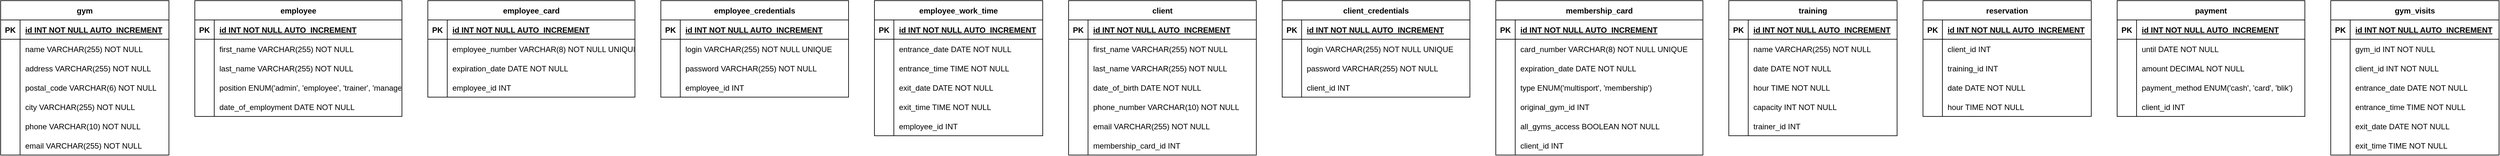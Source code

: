 <mxfile version="22.1.0" type="device">
  <diagram name="Strona-1" id="JTyyanU0WL9FqHblvAJT">
    <mxGraphModel dx="5768" dy="2055" grid="1" gridSize="10" guides="1" tooltips="1" connect="1" arrows="1" fold="1" page="1" pageScale="1" pageWidth="1169" pageHeight="827" math="0" shadow="0">
      <root>
        <mxCell id="0" />
        <mxCell id="1" parent="0" />
        <mxCell id="oOXDu0fcHQjYAM9gJtWI-1" value="gym" style="shape=table;startSize=30;container=1;collapsible=1;childLayout=tableLayout;fixedRows=1;rowLines=0;fontStyle=1;align=center;resizeLast=1;" vertex="1" parent="1">
          <mxGeometry x="-1350" y="300" width="260" height="240" as="geometry" />
        </mxCell>
        <mxCell id="oOXDu0fcHQjYAM9gJtWI-2" value="" style="shape=tableRow;horizontal=0;startSize=0;swimlaneHead=0;swimlaneBody=0;fillColor=none;collapsible=0;dropTarget=0;points=[[0,0.5],[1,0.5]];portConstraint=eastwest;strokeColor=inherit;top=0;left=0;right=0;bottom=1;" vertex="1" parent="oOXDu0fcHQjYAM9gJtWI-1">
          <mxGeometry y="30" width="260" height="30" as="geometry" />
        </mxCell>
        <mxCell id="oOXDu0fcHQjYAM9gJtWI-3" value="PK" style="shape=partialRectangle;overflow=hidden;connectable=0;fillColor=none;strokeColor=inherit;top=0;left=0;bottom=0;right=0;fontStyle=1;" vertex="1" parent="oOXDu0fcHQjYAM9gJtWI-2">
          <mxGeometry width="30" height="30" as="geometry">
            <mxRectangle width="30" height="30" as="alternateBounds" />
          </mxGeometry>
        </mxCell>
        <mxCell id="oOXDu0fcHQjYAM9gJtWI-4" value="id INT NOT NULL AUTO_INCREMENT" style="shape=partialRectangle;overflow=hidden;connectable=0;fillColor=none;align=left;strokeColor=inherit;top=0;left=0;bottom=0;right=0;spacingLeft=6;fontStyle=5;" vertex="1" parent="oOXDu0fcHQjYAM9gJtWI-2">
          <mxGeometry x="30" width="230" height="30" as="geometry">
            <mxRectangle width="230" height="30" as="alternateBounds" />
          </mxGeometry>
        </mxCell>
        <mxCell id="oOXDu0fcHQjYAM9gJtWI-5" value="" style="shape=tableRow;horizontal=0;startSize=0;swimlaneHead=0;swimlaneBody=0;fillColor=none;collapsible=0;dropTarget=0;points=[[0,0.5],[1,0.5]];portConstraint=eastwest;strokeColor=inherit;top=0;left=0;right=0;bottom=0;" vertex="1" parent="oOXDu0fcHQjYAM9gJtWI-1">
          <mxGeometry y="60" width="260" height="30" as="geometry" />
        </mxCell>
        <mxCell id="oOXDu0fcHQjYAM9gJtWI-6" value="" style="shape=partialRectangle;overflow=hidden;connectable=0;fillColor=none;strokeColor=inherit;top=0;left=0;bottom=0;right=0;" vertex="1" parent="oOXDu0fcHQjYAM9gJtWI-5">
          <mxGeometry width="30" height="30" as="geometry">
            <mxRectangle width="30" height="30" as="alternateBounds" />
          </mxGeometry>
        </mxCell>
        <mxCell id="oOXDu0fcHQjYAM9gJtWI-7" value="name VARCHAR(255) NOT NULL" style="shape=partialRectangle;overflow=hidden;connectable=0;fillColor=none;align=left;strokeColor=inherit;top=0;left=0;bottom=0;right=0;spacingLeft=6;" vertex="1" parent="oOXDu0fcHQjYAM9gJtWI-5">
          <mxGeometry x="30" width="230" height="30" as="geometry">
            <mxRectangle width="230" height="30" as="alternateBounds" />
          </mxGeometry>
        </mxCell>
        <mxCell id="oOXDu0fcHQjYAM9gJtWI-8" value="" style="shape=tableRow;horizontal=0;startSize=0;swimlaneHead=0;swimlaneBody=0;fillColor=none;collapsible=0;dropTarget=0;points=[[0,0.5],[1,0.5]];portConstraint=eastwest;strokeColor=inherit;top=0;left=0;right=0;bottom=0;" vertex="1" parent="oOXDu0fcHQjYAM9gJtWI-1">
          <mxGeometry y="90" width="260" height="30" as="geometry" />
        </mxCell>
        <mxCell id="oOXDu0fcHQjYAM9gJtWI-9" value="" style="shape=partialRectangle;overflow=hidden;connectable=0;fillColor=none;strokeColor=inherit;top=0;left=0;bottom=0;right=0;" vertex="1" parent="oOXDu0fcHQjYAM9gJtWI-8">
          <mxGeometry width="30" height="30" as="geometry">
            <mxRectangle width="30" height="30" as="alternateBounds" />
          </mxGeometry>
        </mxCell>
        <mxCell id="oOXDu0fcHQjYAM9gJtWI-10" value="address VARCHAR(255) NOT NULL" style="shape=partialRectangle;overflow=hidden;connectable=0;fillColor=none;align=left;strokeColor=inherit;top=0;left=0;bottom=0;right=0;spacingLeft=6;" vertex="1" parent="oOXDu0fcHQjYAM9gJtWI-8">
          <mxGeometry x="30" width="230" height="30" as="geometry">
            <mxRectangle width="230" height="30" as="alternateBounds" />
          </mxGeometry>
        </mxCell>
        <mxCell id="oOXDu0fcHQjYAM9gJtWI-11" value="" style="shape=tableRow;horizontal=0;startSize=0;swimlaneHead=0;swimlaneBody=0;fillColor=none;collapsible=0;dropTarget=0;points=[[0,0.5],[1,0.5]];portConstraint=eastwest;strokeColor=inherit;top=0;left=0;right=0;bottom=0;" vertex="1" parent="oOXDu0fcHQjYAM9gJtWI-1">
          <mxGeometry y="120" width="260" height="30" as="geometry" />
        </mxCell>
        <mxCell id="oOXDu0fcHQjYAM9gJtWI-12" value="" style="shape=partialRectangle;overflow=hidden;connectable=0;fillColor=none;strokeColor=inherit;top=0;left=0;bottom=0;right=0;" vertex="1" parent="oOXDu0fcHQjYAM9gJtWI-11">
          <mxGeometry width="30" height="30" as="geometry">
            <mxRectangle width="30" height="30" as="alternateBounds" />
          </mxGeometry>
        </mxCell>
        <mxCell id="oOXDu0fcHQjYAM9gJtWI-13" value="postal_code VARCHAR(6) NOT NULL" style="shape=partialRectangle;overflow=hidden;connectable=0;fillColor=none;align=left;strokeColor=inherit;top=0;left=0;bottom=0;right=0;spacingLeft=6;" vertex="1" parent="oOXDu0fcHQjYAM9gJtWI-11">
          <mxGeometry x="30" width="230" height="30" as="geometry">
            <mxRectangle width="230" height="30" as="alternateBounds" />
          </mxGeometry>
        </mxCell>
        <mxCell id="oOXDu0fcHQjYAM9gJtWI-14" value="" style="shape=tableRow;horizontal=0;startSize=0;swimlaneHead=0;swimlaneBody=0;fillColor=none;collapsible=0;dropTarget=0;points=[[0,0.5],[1,0.5]];portConstraint=eastwest;strokeColor=inherit;top=0;left=0;right=0;bottom=0;" vertex="1" parent="oOXDu0fcHQjYAM9gJtWI-1">
          <mxGeometry y="150" width="260" height="30" as="geometry" />
        </mxCell>
        <mxCell id="oOXDu0fcHQjYAM9gJtWI-15" value="" style="shape=partialRectangle;overflow=hidden;connectable=0;fillColor=none;strokeColor=inherit;top=0;left=0;bottom=0;right=0;" vertex="1" parent="oOXDu0fcHQjYAM9gJtWI-14">
          <mxGeometry width="30" height="30" as="geometry">
            <mxRectangle width="30" height="30" as="alternateBounds" />
          </mxGeometry>
        </mxCell>
        <mxCell id="oOXDu0fcHQjYAM9gJtWI-16" value="city VARCHAR(255) NOT NULL" style="shape=partialRectangle;overflow=hidden;connectable=0;fillColor=none;align=left;strokeColor=inherit;top=0;left=0;bottom=0;right=0;spacingLeft=6;" vertex="1" parent="oOXDu0fcHQjYAM9gJtWI-14">
          <mxGeometry x="30" width="230" height="30" as="geometry">
            <mxRectangle width="230" height="30" as="alternateBounds" />
          </mxGeometry>
        </mxCell>
        <mxCell id="oOXDu0fcHQjYAM9gJtWI-17" value="" style="shape=tableRow;horizontal=0;startSize=0;swimlaneHead=0;swimlaneBody=0;fillColor=none;collapsible=0;dropTarget=0;points=[[0,0.5],[1,0.5]];portConstraint=eastwest;strokeColor=inherit;top=0;left=0;right=0;bottom=0;" vertex="1" parent="oOXDu0fcHQjYAM9gJtWI-1">
          <mxGeometry y="180" width="260" height="30" as="geometry" />
        </mxCell>
        <mxCell id="oOXDu0fcHQjYAM9gJtWI-18" value="" style="shape=partialRectangle;overflow=hidden;connectable=0;fillColor=none;strokeColor=inherit;top=0;left=0;bottom=0;right=0;" vertex="1" parent="oOXDu0fcHQjYAM9gJtWI-17">
          <mxGeometry width="30" height="30" as="geometry">
            <mxRectangle width="30" height="30" as="alternateBounds" />
          </mxGeometry>
        </mxCell>
        <mxCell id="oOXDu0fcHQjYAM9gJtWI-19" value="phone VARCHAR(10) NOT NULL" style="shape=partialRectangle;overflow=hidden;connectable=0;fillColor=none;align=left;strokeColor=inherit;top=0;left=0;bottom=0;right=0;spacingLeft=6;" vertex="1" parent="oOXDu0fcHQjYAM9gJtWI-17">
          <mxGeometry x="30" width="230" height="30" as="geometry">
            <mxRectangle width="230" height="30" as="alternateBounds" />
          </mxGeometry>
        </mxCell>
        <mxCell id="oOXDu0fcHQjYAM9gJtWI-20" value="" style="shape=tableRow;horizontal=0;startSize=0;swimlaneHead=0;swimlaneBody=0;fillColor=none;collapsible=0;dropTarget=0;points=[[0,0.5],[1,0.5]];portConstraint=eastwest;strokeColor=inherit;top=0;left=0;right=0;bottom=0;" vertex="1" parent="oOXDu0fcHQjYAM9gJtWI-1">
          <mxGeometry y="210" width="260" height="30" as="geometry" />
        </mxCell>
        <mxCell id="oOXDu0fcHQjYAM9gJtWI-21" value="" style="shape=partialRectangle;overflow=hidden;connectable=0;fillColor=none;strokeColor=inherit;top=0;left=0;bottom=0;right=0;" vertex="1" parent="oOXDu0fcHQjYAM9gJtWI-20">
          <mxGeometry width="30" height="30" as="geometry">
            <mxRectangle width="30" height="30" as="alternateBounds" />
          </mxGeometry>
        </mxCell>
        <mxCell id="oOXDu0fcHQjYAM9gJtWI-22" value="email VARCHAR(255) NOT NULL" style="shape=partialRectangle;overflow=hidden;connectable=0;fillColor=none;align=left;strokeColor=inherit;top=0;left=0;bottom=0;right=0;spacingLeft=6;" vertex="1" parent="oOXDu0fcHQjYAM9gJtWI-20">
          <mxGeometry x="30" width="230" height="30" as="geometry">
            <mxRectangle width="230" height="30" as="alternateBounds" />
          </mxGeometry>
        </mxCell>
        <mxCell id="oOXDu0fcHQjYAM9gJtWI-23" value="employee" style="shape=table;startSize=30;container=1;collapsible=1;childLayout=tableLayout;fixedRows=1;rowLines=0;fontStyle=1;align=center;resizeLast=1;" vertex="1" parent="1">
          <mxGeometry x="-1050" y="300" width="320" height="180" as="geometry" />
        </mxCell>
        <mxCell id="oOXDu0fcHQjYAM9gJtWI-24" value="" style="shape=tableRow;horizontal=0;startSize=0;swimlaneHead=0;swimlaneBody=0;fillColor=none;collapsible=0;dropTarget=0;points=[[0,0.5],[1,0.5]];portConstraint=eastwest;strokeColor=inherit;top=0;left=0;right=0;bottom=1;" vertex="1" parent="oOXDu0fcHQjYAM9gJtWI-23">
          <mxGeometry y="30" width="320" height="30" as="geometry" />
        </mxCell>
        <mxCell id="oOXDu0fcHQjYAM9gJtWI-25" value="PK" style="shape=partialRectangle;overflow=hidden;connectable=0;fillColor=none;strokeColor=inherit;top=0;left=0;bottom=0;right=0;fontStyle=1;" vertex="1" parent="oOXDu0fcHQjYAM9gJtWI-24">
          <mxGeometry width="30" height="30" as="geometry">
            <mxRectangle width="30" height="30" as="alternateBounds" />
          </mxGeometry>
        </mxCell>
        <mxCell id="oOXDu0fcHQjYAM9gJtWI-26" value="id INT NOT NULL AUTO_INCREMENT" style="shape=partialRectangle;overflow=hidden;connectable=0;fillColor=none;align=left;strokeColor=inherit;top=0;left=0;bottom=0;right=0;spacingLeft=6;fontStyle=5;" vertex="1" parent="oOXDu0fcHQjYAM9gJtWI-24">
          <mxGeometry x="30" width="290" height="30" as="geometry">
            <mxRectangle width="290" height="30" as="alternateBounds" />
          </mxGeometry>
        </mxCell>
        <mxCell id="oOXDu0fcHQjYAM9gJtWI-27" value="" style="shape=tableRow;horizontal=0;startSize=0;swimlaneHead=0;swimlaneBody=0;fillColor=none;collapsible=0;dropTarget=0;points=[[0,0.5],[1,0.5]];portConstraint=eastwest;strokeColor=inherit;top=0;left=0;right=0;bottom=0;" vertex="1" parent="oOXDu0fcHQjYAM9gJtWI-23">
          <mxGeometry y="60" width="320" height="30" as="geometry" />
        </mxCell>
        <mxCell id="oOXDu0fcHQjYAM9gJtWI-28" value="" style="shape=partialRectangle;overflow=hidden;connectable=0;fillColor=none;strokeColor=inherit;top=0;left=0;bottom=0;right=0;" vertex="1" parent="oOXDu0fcHQjYAM9gJtWI-27">
          <mxGeometry width="30" height="30" as="geometry">
            <mxRectangle width="30" height="30" as="alternateBounds" />
          </mxGeometry>
        </mxCell>
        <mxCell id="oOXDu0fcHQjYAM9gJtWI-29" value="first_name VARCHAR(255) NOT NULL" style="shape=partialRectangle;overflow=hidden;connectable=0;fillColor=none;align=left;strokeColor=inherit;top=0;left=0;bottom=0;right=0;spacingLeft=6;" vertex="1" parent="oOXDu0fcHQjYAM9gJtWI-27">
          <mxGeometry x="30" width="290" height="30" as="geometry">
            <mxRectangle width="290" height="30" as="alternateBounds" />
          </mxGeometry>
        </mxCell>
        <mxCell id="oOXDu0fcHQjYAM9gJtWI-30" value="" style="shape=tableRow;horizontal=0;startSize=0;swimlaneHead=0;swimlaneBody=0;fillColor=none;collapsible=0;dropTarget=0;points=[[0,0.5],[1,0.5]];portConstraint=eastwest;strokeColor=inherit;top=0;left=0;right=0;bottom=0;" vertex="1" parent="oOXDu0fcHQjYAM9gJtWI-23">
          <mxGeometry y="90" width="320" height="30" as="geometry" />
        </mxCell>
        <mxCell id="oOXDu0fcHQjYAM9gJtWI-31" value="" style="shape=partialRectangle;overflow=hidden;connectable=0;fillColor=none;strokeColor=inherit;top=0;left=0;bottom=0;right=0;" vertex="1" parent="oOXDu0fcHQjYAM9gJtWI-30">
          <mxGeometry width="30" height="30" as="geometry">
            <mxRectangle width="30" height="30" as="alternateBounds" />
          </mxGeometry>
        </mxCell>
        <mxCell id="oOXDu0fcHQjYAM9gJtWI-32" value="last_name VARCHAR(255) NOT NULL" style="shape=partialRectangle;overflow=hidden;connectable=0;fillColor=none;align=left;strokeColor=inherit;top=0;left=0;bottom=0;right=0;spacingLeft=6;" vertex="1" parent="oOXDu0fcHQjYAM9gJtWI-30">
          <mxGeometry x="30" width="290" height="30" as="geometry">
            <mxRectangle width="290" height="30" as="alternateBounds" />
          </mxGeometry>
        </mxCell>
        <mxCell id="oOXDu0fcHQjYAM9gJtWI-33" value="" style="shape=tableRow;horizontal=0;startSize=0;swimlaneHead=0;swimlaneBody=0;fillColor=none;collapsible=0;dropTarget=0;points=[[0,0.5],[1,0.5]];portConstraint=eastwest;strokeColor=inherit;top=0;left=0;right=0;bottom=0;" vertex="1" parent="oOXDu0fcHQjYAM9gJtWI-23">
          <mxGeometry y="120" width="320" height="30" as="geometry" />
        </mxCell>
        <mxCell id="oOXDu0fcHQjYAM9gJtWI-34" value="" style="shape=partialRectangle;overflow=hidden;connectable=0;fillColor=none;strokeColor=inherit;top=0;left=0;bottom=0;right=0;" vertex="1" parent="oOXDu0fcHQjYAM9gJtWI-33">
          <mxGeometry width="30" height="30" as="geometry">
            <mxRectangle width="30" height="30" as="alternateBounds" />
          </mxGeometry>
        </mxCell>
        <mxCell id="oOXDu0fcHQjYAM9gJtWI-35" value="position ENUM(&#39;admin&#39;, &#39;employee&#39;, &#39;trainer&#39;, &#39;manager&#39;) NOT NULL" style="shape=partialRectangle;overflow=hidden;connectable=0;fillColor=none;align=left;strokeColor=inherit;top=0;left=0;bottom=0;right=0;spacingLeft=6;" vertex="1" parent="oOXDu0fcHQjYAM9gJtWI-33">
          <mxGeometry x="30" width="290" height="30" as="geometry">
            <mxRectangle width="290" height="30" as="alternateBounds" />
          </mxGeometry>
        </mxCell>
        <mxCell id="oOXDu0fcHQjYAM9gJtWI-36" value="" style="shape=tableRow;horizontal=0;startSize=0;swimlaneHead=0;swimlaneBody=0;fillColor=none;collapsible=0;dropTarget=0;points=[[0,0.5],[1,0.5]];portConstraint=eastwest;strokeColor=inherit;top=0;left=0;right=0;bottom=0;" vertex="1" parent="oOXDu0fcHQjYAM9gJtWI-23">
          <mxGeometry y="150" width="320" height="30" as="geometry" />
        </mxCell>
        <mxCell id="oOXDu0fcHQjYAM9gJtWI-37" value="" style="shape=partialRectangle;overflow=hidden;connectable=0;fillColor=none;strokeColor=inherit;top=0;left=0;bottom=0;right=0;" vertex="1" parent="oOXDu0fcHQjYAM9gJtWI-36">
          <mxGeometry width="30" height="30" as="geometry">
            <mxRectangle width="30" height="30" as="alternateBounds" />
          </mxGeometry>
        </mxCell>
        <mxCell id="oOXDu0fcHQjYAM9gJtWI-38" value="date_of_employment DATE NOT NULL" style="shape=partialRectangle;overflow=hidden;connectable=0;fillColor=none;align=left;strokeColor=inherit;top=0;left=0;bottom=0;right=0;spacingLeft=6;" vertex="1" parent="oOXDu0fcHQjYAM9gJtWI-36">
          <mxGeometry x="30" width="290" height="30" as="geometry">
            <mxRectangle width="290" height="30" as="alternateBounds" />
          </mxGeometry>
        </mxCell>
        <mxCell id="oOXDu0fcHQjYAM9gJtWI-39" value="employee_card" style="shape=table;startSize=30;container=1;collapsible=1;childLayout=tableLayout;fixedRows=1;rowLines=0;fontStyle=1;align=center;resizeLast=1;" vertex="1" parent="1">
          <mxGeometry x="-690" y="300" width="320" height="150" as="geometry" />
        </mxCell>
        <mxCell id="oOXDu0fcHQjYAM9gJtWI-40" value="" style="shape=tableRow;horizontal=0;startSize=0;swimlaneHead=0;swimlaneBody=0;fillColor=none;collapsible=0;dropTarget=0;points=[[0,0.5],[1,0.5]];portConstraint=eastwest;strokeColor=inherit;top=0;left=0;right=0;bottom=1;" vertex="1" parent="oOXDu0fcHQjYAM9gJtWI-39">
          <mxGeometry y="30" width="320" height="30" as="geometry" />
        </mxCell>
        <mxCell id="oOXDu0fcHQjYAM9gJtWI-41" value="PK" style="shape=partialRectangle;overflow=hidden;connectable=0;fillColor=none;strokeColor=inherit;top=0;left=0;bottom=0;right=0;fontStyle=1;" vertex="1" parent="oOXDu0fcHQjYAM9gJtWI-40">
          <mxGeometry width="30" height="30" as="geometry">
            <mxRectangle width="30" height="30" as="alternateBounds" />
          </mxGeometry>
        </mxCell>
        <mxCell id="oOXDu0fcHQjYAM9gJtWI-42" value="id INT NOT NULL AUTO_INCREMENT" style="shape=partialRectangle;overflow=hidden;connectable=0;fillColor=none;align=left;strokeColor=inherit;top=0;left=0;bottom=0;right=0;spacingLeft=6;fontStyle=5;" vertex="1" parent="oOXDu0fcHQjYAM9gJtWI-40">
          <mxGeometry x="30" width="290" height="30" as="geometry">
            <mxRectangle width="290" height="30" as="alternateBounds" />
          </mxGeometry>
        </mxCell>
        <mxCell id="oOXDu0fcHQjYAM9gJtWI-43" value="" style="shape=tableRow;horizontal=0;startSize=0;swimlaneHead=0;swimlaneBody=0;fillColor=none;collapsible=0;dropTarget=0;points=[[0,0.5],[1,0.5]];portConstraint=eastwest;strokeColor=inherit;top=0;left=0;right=0;bottom=0;" vertex="1" parent="oOXDu0fcHQjYAM9gJtWI-39">
          <mxGeometry y="60" width="320" height="30" as="geometry" />
        </mxCell>
        <mxCell id="oOXDu0fcHQjYAM9gJtWI-44" value="" style="shape=partialRectangle;overflow=hidden;connectable=0;fillColor=none;strokeColor=inherit;top=0;left=0;bottom=0;right=0;" vertex="1" parent="oOXDu0fcHQjYAM9gJtWI-43">
          <mxGeometry width="30" height="30" as="geometry">
            <mxRectangle width="30" height="30" as="alternateBounds" />
          </mxGeometry>
        </mxCell>
        <mxCell id="oOXDu0fcHQjYAM9gJtWI-45" value="employee_number VARCHAR(8) NOT NULL UNIQUE" style="shape=partialRectangle;overflow=hidden;connectable=0;fillColor=none;align=left;strokeColor=inherit;top=0;left=0;bottom=0;right=0;spacingLeft=6;" vertex="1" parent="oOXDu0fcHQjYAM9gJtWI-43">
          <mxGeometry x="30" width="290" height="30" as="geometry">
            <mxRectangle width="290" height="30" as="alternateBounds" />
          </mxGeometry>
        </mxCell>
        <mxCell id="oOXDu0fcHQjYAM9gJtWI-46" value="" style="shape=tableRow;horizontal=0;startSize=0;swimlaneHead=0;swimlaneBody=0;fillColor=none;collapsible=0;dropTarget=0;points=[[0,0.5],[1,0.5]];portConstraint=eastwest;strokeColor=inherit;top=0;left=0;right=0;bottom=0;" vertex="1" parent="oOXDu0fcHQjYAM9gJtWI-39">
          <mxGeometry y="90" width="320" height="30" as="geometry" />
        </mxCell>
        <mxCell id="oOXDu0fcHQjYAM9gJtWI-47" value="" style="shape=partialRectangle;overflow=hidden;connectable=0;fillColor=none;strokeColor=inherit;top=0;left=0;bottom=0;right=0;" vertex="1" parent="oOXDu0fcHQjYAM9gJtWI-46">
          <mxGeometry width="30" height="30" as="geometry">
            <mxRectangle width="30" height="30" as="alternateBounds" />
          </mxGeometry>
        </mxCell>
        <mxCell id="oOXDu0fcHQjYAM9gJtWI-48" value="expiration_date DATE NOT NULL" style="shape=partialRectangle;overflow=hidden;connectable=0;fillColor=none;align=left;strokeColor=inherit;top=0;left=0;bottom=0;right=0;spacingLeft=6;" vertex="1" parent="oOXDu0fcHQjYAM9gJtWI-46">
          <mxGeometry x="30" width="290" height="30" as="geometry">
            <mxRectangle width="290" height="30" as="alternateBounds" />
          </mxGeometry>
        </mxCell>
        <mxCell id="oOXDu0fcHQjYAM9gJtWI-49" value="" style="shape=tableRow;horizontal=0;startSize=0;swimlaneHead=0;swimlaneBody=0;fillColor=none;collapsible=0;dropTarget=0;points=[[0,0.5],[1,0.5]];portConstraint=eastwest;strokeColor=inherit;top=0;left=0;right=0;bottom=0;" vertex="1" parent="oOXDu0fcHQjYAM9gJtWI-39">
          <mxGeometry y="120" width="320" height="30" as="geometry" />
        </mxCell>
        <mxCell id="oOXDu0fcHQjYAM9gJtWI-50" value="" style="shape=partialRectangle;overflow=hidden;connectable=0;fillColor=none;strokeColor=inherit;top=0;left=0;bottom=0;right=0;" vertex="1" parent="oOXDu0fcHQjYAM9gJtWI-49">
          <mxGeometry width="30" height="30" as="geometry">
            <mxRectangle width="30" height="30" as="alternateBounds" />
          </mxGeometry>
        </mxCell>
        <mxCell id="oOXDu0fcHQjYAM9gJtWI-51" value="employee_id INT" style="shape=partialRectangle;overflow=hidden;connectable=0;fillColor=none;align=left;strokeColor=inherit;top=0;left=0;bottom=0;right=0;spacingLeft=6;" vertex="1" parent="oOXDu0fcHQjYAM9gJtWI-49">
          <mxGeometry x="30" width="290" height="30" as="geometry">
            <mxRectangle width="290" height="30" as="alternateBounds" />
          </mxGeometry>
        </mxCell>
        <mxCell id="oOXDu0fcHQjYAM9gJtWI-52" value="employee_credentials" style="shape=table;startSize=30;container=1;collapsible=1;childLayout=tableLayout;fixedRows=1;rowLines=0;fontStyle=1;align=center;resizeLast=1;" vertex="1" parent="1">
          <mxGeometry x="-330" y="300" width="290" height="150" as="geometry" />
        </mxCell>
        <mxCell id="oOXDu0fcHQjYAM9gJtWI-53" value="" style="shape=tableRow;horizontal=0;startSize=0;swimlaneHead=0;swimlaneBody=0;fillColor=none;collapsible=0;dropTarget=0;points=[[0,0.5],[1,0.5]];portConstraint=eastwest;strokeColor=inherit;top=0;left=0;right=0;bottom=1;" vertex="1" parent="oOXDu0fcHQjYAM9gJtWI-52">
          <mxGeometry y="30" width="290" height="30" as="geometry" />
        </mxCell>
        <mxCell id="oOXDu0fcHQjYAM9gJtWI-54" value="PK" style="shape=partialRectangle;overflow=hidden;connectable=0;fillColor=none;strokeColor=inherit;top=0;left=0;bottom=0;right=0;fontStyle=1;" vertex="1" parent="oOXDu0fcHQjYAM9gJtWI-53">
          <mxGeometry width="30" height="30" as="geometry">
            <mxRectangle width="30" height="30" as="alternateBounds" />
          </mxGeometry>
        </mxCell>
        <mxCell id="oOXDu0fcHQjYAM9gJtWI-55" value="id INT NOT NULL AUTO_INCREMENT" style="shape=partialRectangle;overflow=hidden;connectable=0;fillColor=none;align=left;strokeColor=inherit;top=0;left=0;bottom=0;right=0;spacingLeft=6;fontStyle=5;" vertex="1" parent="oOXDu0fcHQjYAM9gJtWI-53">
          <mxGeometry x="30" width="260" height="30" as="geometry">
            <mxRectangle width="260" height="30" as="alternateBounds" />
          </mxGeometry>
        </mxCell>
        <mxCell id="oOXDu0fcHQjYAM9gJtWI-56" value="" style="shape=tableRow;horizontal=0;startSize=0;swimlaneHead=0;swimlaneBody=0;fillColor=none;collapsible=0;dropTarget=0;points=[[0,0.5],[1,0.5]];portConstraint=eastwest;strokeColor=inherit;top=0;left=0;right=0;bottom=0;" vertex="1" parent="oOXDu0fcHQjYAM9gJtWI-52">
          <mxGeometry y="60" width="290" height="30" as="geometry" />
        </mxCell>
        <mxCell id="oOXDu0fcHQjYAM9gJtWI-57" value="" style="shape=partialRectangle;overflow=hidden;connectable=0;fillColor=none;strokeColor=inherit;top=0;left=0;bottom=0;right=0;" vertex="1" parent="oOXDu0fcHQjYAM9gJtWI-56">
          <mxGeometry width="30" height="30" as="geometry">
            <mxRectangle width="30" height="30" as="alternateBounds" />
          </mxGeometry>
        </mxCell>
        <mxCell id="oOXDu0fcHQjYAM9gJtWI-58" value="login VARCHAR(255) NOT NULL UNIQUE" style="shape=partialRectangle;overflow=hidden;connectable=0;fillColor=none;align=left;strokeColor=inherit;top=0;left=0;bottom=0;right=0;spacingLeft=6;" vertex="1" parent="oOXDu0fcHQjYAM9gJtWI-56">
          <mxGeometry x="30" width="260" height="30" as="geometry">
            <mxRectangle width="260" height="30" as="alternateBounds" />
          </mxGeometry>
        </mxCell>
        <mxCell id="oOXDu0fcHQjYAM9gJtWI-59" value="" style="shape=tableRow;horizontal=0;startSize=0;swimlaneHead=0;swimlaneBody=0;fillColor=none;collapsible=0;dropTarget=0;points=[[0,0.5],[1,0.5]];portConstraint=eastwest;strokeColor=inherit;top=0;left=0;right=0;bottom=0;" vertex="1" parent="oOXDu0fcHQjYAM9gJtWI-52">
          <mxGeometry y="90" width="290" height="30" as="geometry" />
        </mxCell>
        <mxCell id="oOXDu0fcHQjYAM9gJtWI-60" value="" style="shape=partialRectangle;overflow=hidden;connectable=0;fillColor=none;strokeColor=inherit;top=0;left=0;bottom=0;right=0;" vertex="1" parent="oOXDu0fcHQjYAM9gJtWI-59">
          <mxGeometry width="30" height="30" as="geometry">
            <mxRectangle width="30" height="30" as="alternateBounds" />
          </mxGeometry>
        </mxCell>
        <mxCell id="oOXDu0fcHQjYAM9gJtWI-61" value="password VARCHAR(255) NOT NULL" style="shape=partialRectangle;overflow=hidden;connectable=0;fillColor=none;align=left;strokeColor=inherit;top=0;left=0;bottom=0;right=0;spacingLeft=6;" vertex="1" parent="oOXDu0fcHQjYAM9gJtWI-59">
          <mxGeometry x="30" width="260" height="30" as="geometry">
            <mxRectangle width="260" height="30" as="alternateBounds" />
          </mxGeometry>
        </mxCell>
        <mxCell id="oOXDu0fcHQjYAM9gJtWI-62" value="" style="shape=tableRow;horizontal=0;startSize=0;swimlaneHead=0;swimlaneBody=0;fillColor=none;collapsible=0;dropTarget=0;points=[[0,0.5],[1,0.5]];portConstraint=eastwest;strokeColor=inherit;top=0;left=0;right=0;bottom=0;" vertex="1" parent="oOXDu0fcHQjYAM9gJtWI-52">
          <mxGeometry y="120" width="290" height="30" as="geometry" />
        </mxCell>
        <mxCell id="oOXDu0fcHQjYAM9gJtWI-63" value="" style="shape=partialRectangle;overflow=hidden;connectable=0;fillColor=none;strokeColor=inherit;top=0;left=0;bottom=0;right=0;" vertex="1" parent="oOXDu0fcHQjYAM9gJtWI-62">
          <mxGeometry width="30" height="30" as="geometry">
            <mxRectangle width="30" height="30" as="alternateBounds" />
          </mxGeometry>
        </mxCell>
        <mxCell id="oOXDu0fcHQjYAM9gJtWI-64" value="employee_id INT" style="shape=partialRectangle;overflow=hidden;connectable=0;fillColor=none;align=left;strokeColor=inherit;top=0;left=0;bottom=0;right=0;spacingLeft=6;" vertex="1" parent="oOXDu0fcHQjYAM9gJtWI-62">
          <mxGeometry x="30" width="260" height="30" as="geometry">
            <mxRectangle width="260" height="30" as="alternateBounds" />
          </mxGeometry>
        </mxCell>
        <mxCell id="oOXDu0fcHQjYAM9gJtWI-65" value="employee_work_time" style="shape=table;startSize=30;container=1;collapsible=1;childLayout=tableLayout;fixedRows=1;rowLines=0;fontStyle=1;align=center;resizeLast=1;" vertex="1" parent="1">
          <mxGeometry y="300" width="260" height="210" as="geometry" />
        </mxCell>
        <mxCell id="oOXDu0fcHQjYAM9gJtWI-66" value="" style="shape=tableRow;horizontal=0;startSize=0;swimlaneHead=0;swimlaneBody=0;fillColor=none;collapsible=0;dropTarget=0;points=[[0,0.5],[1,0.5]];portConstraint=eastwest;strokeColor=inherit;top=0;left=0;right=0;bottom=1;" vertex="1" parent="oOXDu0fcHQjYAM9gJtWI-65">
          <mxGeometry y="30" width="260" height="30" as="geometry" />
        </mxCell>
        <mxCell id="oOXDu0fcHQjYAM9gJtWI-67" value="PK" style="shape=partialRectangle;overflow=hidden;connectable=0;fillColor=none;strokeColor=inherit;top=0;left=0;bottom=0;right=0;fontStyle=1;" vertex="1" parent="oOXDu0fcHQjYAM9gJtWI-66">
          <mxGeometry width="30" height="30" as="geometry">
            <mxRectangle width="30" height="30" as="alternateBounds" />
          </mxGeometry>
        </mxCell>
        <mxCell id="oOXDu0fcHQjYAM9gJtWI-68" value="id INT NOT NULL AUTO_INCREMENT" style="shape=partialRectangle;overflow=hidden;connectable=0;fillColor=none;align=left;strokeColor=inherit;top=0;left=0;bottom=0;right=0;spacingLeft=6;fontStyle=5;" vertex="1" parent="oOXDu0fcHQjYAM9gJtWI-66">
          <mxGeometry x="30" width="230" height="30" as="geometry">
            <mxRectangle width="230" height="30" as="alternateBounds" />
          </mxGeometry>
        </mxCell>
        <mxCell id="oOXDu0fcHQjYAM9gJtWI-69" value="" style="shape=tableRow;horizontal=0;startSize=0;swimlaneHead=0;swimlaneBody=0;fillColor=none;collapsible=0;dropTarget=0;points=[[0,0.5],[1,0.5]];portConstraint=eastwest;strokeColor=inherit;top=0;left=0;right=0;bottom=0;" vertex="1" parent="oOXDu0fcHQjYAM9gJtWI-65">
          <mxGeometry y="60" width="260" height="30" as="geometry" />
        </mxCell>
        <mxCell id="oOXDu0fcHQjYAM9gJtWI-70" value="" style="shape=partialRectangle;overflow=hidden;connectable=0;fillColor=none;strokeColor=inherit;top=0;left=0;bottom=0;right=0;" vertex="1" parent="oOXDu0fcHQjYAM9gJtWI-69">
          <mxGeometry width="30" height="30" as="geometry">
            <mxRectangle width="30" height="30" as="alternateBounds" />
          </mxGeometry>
        </mxCell>
        <mxCell id="oOXDu0fcHQjYAM9gJtWI-71" value="entrance_date DATE NOT NULL" style="shape=partialRectangle;overflow=hidden;connectable=0;fillColor=none;align=left;strokeColor=inherit;top=0;left=0;bottom=0;right=0;spacingLeft=6;" vertex="1" parent="oOXDu0fcHQjYAM9gJtWI-69">
          <mxGeometry x="30" width="230" height="30" as="geometry">
            <mxRectangle width="230" height="30" as="alternateBounds" />
          </mxGeometry>
        </mxCell>
        <mxCell id="oOXDu0fcHQjYAM9gJtWI-72" value="" style="shape=tableRow;horizontal=0;startSize=0;swimlaneHead=0;swimlaneBody=0;fillColor=none;collapsible=0;dropTarget=0;points=[[0,0.5],[1,0.5]];portConstraint=eastwest;strokeColor=inherit;top=0;left=0;right=0;bottom=0;" vertex="1" parent="oOXDu0fcHQjYAM9gJtWI-65">
          <mxGeometry y="90" width="260" height="30" as="geometry" />
        </mxCell>
        <mxCell id="oOXDu0fcHQjYAM9gJtWI-73" value="" style="shape=partialRectangle;overflow=hidden;connectable=0;fillColor=none;strokeColor=inherit;top=0;left=0;bottom=0;right=0;" vertex="1" parent="oOXDu0fcHQjYAM9gJtWI-72">
          <mxGeometry width="30" height="30" as="geometry">
            <mxRectangle width="30" height="30" as="alternateBounds" />
          </mxGeometry>
        </mxCell>
        <mxCell id="oOXDu0fcHQjYAM9gJtWI-74" value="entrance_time TIME NOT NULL" style="shape=partialRectangle;overflow=hidden;connectable=0;fillColor=none;align=left;strokeColor=inherit;top=0;left=0;bottom=0;right=0;spacingLeft=6;" vertex="1" parent="oOXDu0fcHQjYAM9gJtWI-72">
          <mxGeometry x="30" width="230" height="30" as="geometry">
            <mxRectangle width="230" height="30" as="alternateBounds" />
          </mxGeometry>
        </mxCell>
        <mxCell id="oOXDu0fcHQjYAM9gJtWI-75" value="" style="shape=tableRow;horizontal=0;startSize=0;swimlaneHead=0;swimlaneBody=0;fillColor=none;collapsible=0;dropTarget=0;points=[[0,0.5],[1,0.5]];portConstraint=eastwest;strokeColor=inherit;top=0;left=0;right=0;bottom=0;" vertex="1" parent="oOXDu0fcHQjYAM9gJtWI-65">
          <mxGeometry y="120" width="260" height="30" as="geometry" />
        </mxCell>
        <mxCell id="oOXDu0fcHQjYAM9gJtWI-76" value="" style="shape=partialRectangle;overflow=hidden;connectable=0;fillColor=none;strokeColor=inherit;top=0;left=0;bottom=0;right=0;" vertex="1" parent="oOXDu0fcHQjYAM9gJtWI-75">
          <mxGeometry width="30" height="30" as="geometry">
            <mxRectangle width="30" height="30" as="alternateBounds" />
          </mxGeometry>
        </mxCell>
        <mxCell id="oOXDu0fcHQjYAM9gJtWI-77" value="exit_date DATE NOT NULL" style="shape=partialRectangle;overflow=hidden;connectable=0;fillColor=none;align=left;strokeColor=inherit;top=0;left=0;bottom=0;right=0;spacingLeft=6;" vertex="1" parent="oOXDu0fcHQjYAM9gJtWI-75">
          <mxGeometry x="30" width="230" height="30" as="geometry">
            <mxRectangle width="230" height="30" as="alternateBounds" />
          </mxGeometry>
        </mxCell>
        <mxCell id="oOXDu0fcHQjYAM9gJtWI-78" value="" style="shape=tableRow;horizontal=0;startSize=0;swimlaneHead=0;swimlaneBody=0;fillColor=none;collapsible=0;dropTarget=0;points=[[0,0.5],[1,0.5]];portConstraint=eastwest;strokeColor=inherit;top=0;left=0;right=0;bottom=0;" vertex="1" parent="oOXDu0fcHQjYAM9gJtWI-65">
          <mxGeometry y="150" width="260" height="30" as="geometry" />
        </mxCell>
        <mxCell id="oOXDu0fcHQjYAM9gJtWI-79" value="" style="shape=partialRectangle;overflow=hidden;connectable=0;fillColor=none;strokeColor=inherit;top=0;left=0;bottom=0;right=0;" vertex="1" parent="oOXDu0fcHQjYAM9gJtWI-78">
          <mxGeometry width="30" height="30" as="geometry">
            <mxRectangle width="30" height="30" as="alternateBounds" />
          </mxGeometry>
        </mxCell>
        <mxCell id="oOXDu0fcHQjYAM9gJtWI-80" value="exit_time TIME NOT NULL" style="shape=partialRectangle;overflow=hidden;connectable=0;fillColor=none;align=left;strokeColor=inherit;top=0;left=0;bottom=0;right=0;spacingLeft=6;" vertex="1" parent="oOXDu0fcHQjYAM9gJtWI-78">
          <mxGeometry x="30" width="230" height="30" as="geometry">
            <mxRectangle width="230" height="30" as="alternateBounds" />
          </mxGeometry>
        </mxCell>
        <mxCell id="oOXDu0fcHQjYAM9gJtWI-81" value="" style="shape=tableRow;horizontal=0;startSize=0;swimlaneHead=0;swimlaneBody=0;fillColor=none;collapsible=0;dropTarget=0;points=[[0,0.5],[1,0.5]];portConstraint=eastwest;strokeColor=inherit;top=0;left=0;right=0;bottom=0;" vertex="1" parent="oOXDu0fcHQjYAM9gJtWI-65">
          <mxGeometry y="180" width="260" height="30" as="geometry" />
        </mxCell>
        <mxCell id="oOXDu0fcHQjYAM9gJtWI-82" value="" style="shape=partialRectangle;overflow=hidden;connectable=0;fillColor=none;strokeColor=inherit;top=0;left=0;bottom=0;right=0;" vertex="1" parent="oOXDu0fcHQjYAM9gJtWI-81">
          <mxGeometry width="30" height="30" as="geometry">
            <mxRectangle width="30" height="30" as="alternateBounds" />
          </mxGeometry>
        </mxCell>
        <mxCell id="oOXDu0fcHQjYAM9gJtWI-83" value="employee_id INT" style="shape=partialRectangle;overflow=hidden;connectable=0;fillColor=none;align=left;strokeColor=inherit;top=0;left=0;bottom=0;right=0;spacingLeft=6;" vertex="1" parent="oOXDu0fcHQjYAM9gJtWI-81">
          <mxGeometry x="30" width="230" height="30" as="geometry">
            <mxRectangle width="230" height="30" as="alternateBounds" />
          </mxGeometry>
        </mxCell>
        <mxCell id="oOXDu0fcHQjYAM9gJtWI-84" value="client" style="shape=table;startSize=30;container=1;collapsible=1;childLayout=tableLayout;fixedRows=1;rowLines=0;fontStyle=1;align=center;resizeLast=1;" vertex="1" parent="1">
          <mxGeometry x="300" y="300" width="290" height="240" as="geometry" />
        </mxCell>
        <mxCell id="oOXDu0fcHQjYAM9gJtWI-85" value="" style="shape=tableRow;horizontal=0;startSize=0;swimlaneHead=0;swimlaneBody=0;fillColor=none;collapsible=0;dropTarget=0;points=[[0,0.5],[1,0.5]];portConstraint=eastwest;strokeColor=inherit;top=0;left=0;right=0;bottom=1;" vertex="1" parent="oOXDu0fcHQjYAM9gJtWI-84">
          <mxGeometry y="30" width="290" height="30" as="geometry" />
        </mxCell>
        <mxCell id="oOXDu0fcHQjYAM9gJtWI-86" value="PK" style="shape=partialRectangle;overflow=hidden;connectable=0;fillColor=none;strokeColor=inherit;top=0;left=0;bottom=0;right=0;fontStyle=1;" vertex="1" parent="oOXDu0fcHQjYAM9gJtWI-85">
          <mxGeometry width="30" height="30" as="geometry">
            <mxRectangle width="30" height="30" as="alternateBounds" />
          </mxGeometry>
        </mxCell>
        <mxCell id="oOXDu0fcHQjYAM9gJtWI-87" value="id INT NOT NULL AUTO_INCREMENT" style="shape=partialRectangle;overflow=hidden;connectable=0;fillColor=none;align=left;strokeColor=inherit;top=0;left=0;bottom=0;right=0;spacingLeft=6;fontStyle=5;" vertex="1" parent="oOXDu0fcHQjYAM9gJtWI-85">
          <mxGeometry x="30" width="260" height="30" as="geometry">
            <mxRectangle width="260" height="30" as="alternateBounds" />
          </mxGeometry>
        </mxCell>
        <mxCell id="oOXDu0fcHQjYAM9gJtWI-88" value="" style="shape=tableRow;horizontal=0;startSize=0;swimlaneHead=0;swimlaneBody=0;fillColor=none;collapsible=0;dropTarget=0;points=[[0,0.5],[1,0.5]];portConstraint=eastwest;strokeColor=inherit;top=0;left=0;right=0;bottom=0;" vertex="1" parent="oOXDu0fcHQjYAM9gJtWI-84">
          <mxGeometry y="60" width="290" height="30" as="geometry" />
        </mxCell>
        <mxCell id="oOXDu0fcHQjYAM9gJtWI-89" value="" style="shape=partialRectangle;overflow=hidden;connectable=0;fillColor=none;strokeColor=inherit;top=0;left=0;bottom=0;right=0;" vertex="1" parent="oOXDu0fcHQjYAM9gJtWI-88">
          <mxGeometry width="30" height="30" as="geometry">
            <mxRectangle width="30" height="30" as="alternateBounds" />
          </mxGeometry>
        </mxCell>
        <mxCell id="oOXDu0fcHQjYAM9gJtWI-90" value="first_name VARCHAR(255) NOT NULL" style="shape=partialRectangle;overflow=hidden;connectable=0;fillColor=none;align=left;strokeColor=inherit;top=0;left=0;bottom=0;right=0;spacingLeft=6;" vertex="1" parent="oOXDu0fcHQjYAM9gJtWI-88">
          <mxGeometry x="30" width="260" height="30" as="geometry">
            <mxRectangle width="260" height="30" as="alternateBounds" />
          </mxGeometry>
        </mxCell>
        <mxCell id="oOXDu0fcHQjYAM9gJtWI-91" value="" style="shape=tableRow;horizontal=0;startSize=0;swimlaneHead=0;swimlaneBody=0;fillColor=none;collapsible=0;dropTarget=0;points=[[0,0.5],[1,0.5]];portConstraint=eastwest;strokeColor=inherit;top=0;left=0;right=0;bottom=0;" vertex="1" parent="oOXDu0fcHQjYAM9gJtWI-84">
          <mxGeometry y="90" width="290" height="30" as="geometry" />
        </mxCell>
        <mxCell id="oOXDu0fcHQjYAM9gJtWI-92" value="" style="shape=partialRectangle;overflow=hidden;connectable=0;fillColor=none;strokeColor=inherit;top=0;left=0;bottom=0;right=0;" vertex="1" parent="oOXDu0fcHQjYAM9gJtWI-91">
          <mxGeometry width="30" height="30" as="geometry">
            <mxRectangle width="30" height="30" as="alternateBounds" />
          </mxGeometry>
        </mxCell>
        <mxCell id="oOXDu0fcHQjYAM9gJtWI-93" value="last_name VARCHAR(255) NOT NULL" style="shape=partialRectangle;overflow=hidden;connectable=0;fillColor=none;align=left;strokeColor=inherit;top=0;left=0;bottom=0;right=0;spacingLeft=6;" vertex="1" parent="oOXDu0fcHQjYAM9gJtWI-91">
          <mxGeometry x="30" width="260" height="30" as="geometry">
            <mxRectangle width="260" height="30" as="alternateBounds" />
          </mxGeometry>
        </mxCell>
        <mxCell id="oOXDu0fcHQjYAM9gJtWI-94" value="" style="shape=tableRow;horizontal=0;startSize=0;swimlaneHead=0;swimlaneBody=0;fillColor=none;collapsible=0;dropTarget=0;points=[[0,0.5],[1,0.5]];portConstraint=eastwest;strokeColor=inherit;top=0;left=0;right=0;bottom=0;" vertex="1" parent="oOXDu0fcHQjYAM9gJtWI-84">
          <mxGeometry y="120" width="290" height="30" as="geometry" />
        </mxCell>
        <mxCell id="oOXDu0fcHQjYAM9gJtWI-95" value="" style="shape=partialRectangle;overflow=hidden;connectable=0;fillColor=none;strokeColor=inherit;top=0;left=0;bottom=0;right=0;" vertex="1" parent="oOXDu0fcHQjYAM9gJtWI-94">
          <mxGeometry width="30" height="30" as="geometry">
            <mxRectangle width="30" height="30" as="alternateBounds" />
          </mxGeometry>
        </mxCell>
        <mxCell id="oOXDu0fcHQjYAM9gJtWI-96" value="date_of_birth DATE NOT NULL" style="shape=partialRectangle;overflow=hidden;connectable=0;fillColor=none;align=left;strokeColor=inherit;top=0;left=0;bottom=0;right=0;spacingLeft=6;" vertex="1" parent="oOXDu0fcHQjYAM9gJtWI-94">
          <mxGeometry x="30" width="260" height="30" as="geometry">
            <mxRectangle width="260" height="30" as="alternateBounds" />
          </mxGeometry>
        </mxCell>
        <mxCell id="oOXDu0fcHQjYAM9gJtWI-97" value="" style="shape=tableRow;horizontal=0;startSize=0;swimlaneHead=0;swimlaneBody=0;fillColor=none;collapsible=0;dropTarget=0;points=[[0,0.5],[1,0.5]];portConstraint=eastwest;strokeColor=inherit;top=0;left=0;right=0;bottom=0;" vertex="1" parent="oOXDu0fcHQjYAM9gJtWI-84">
          <mxGeometry y="150" width="290" height="30" as="geometry" />
        </mxCell>
        <mxCell id="oOXDu0fcHQjYAM9gJtWI-98" value="" style="shape=partialRectangle;overflow=hidden;connectable=0;fillColor=none;strokeColor=inherit;top=0;left=0;bottom=0;right=0;" vertex="1" parent="oOXDu0fcHQjYAM9gJtWI-97">
          <mxGeometry width="30" height="30" as="geometry">
            <mxRectangle width="30" height="30" as="alternateBounds" />
          </mxGeometry>
        </mxCell>
        <mxCell id="oOXDu0fcHQjYAM9gJtWI-99" value="phone_number VARCHAR(10) NOT NULL" style="shape=partialRectangle;overflow=hidden;connectable=0;fillColor=none;align=left;strokeColor=inherit;top=0;left=0;bottom=0;right=0;spacingLeft=6;" vertex="1" parent="oOXDu0fcHQjYAM9gJtWI-97">
          <mxGeometry x="30" width="260" height="30" as="geometry">
            <mxRectangle width="260" height="30" as="alternateBounds" />
          </mxGeometry>
        </mxCell>
        <mxCell id="oOXDu0fcHQjYAM9gJtWI-100" value="" style="shape=tableRow;horizontal=0;startSize=0;swimlaneHead=0;swimlaneBody=0;fillColor=none;collapsible=0;dropTarget=0;points=[[0,0.5],[1,0.5]];portConstraint=eastwest;strokeColor=inherit;top=0;left=0;right=0;bottom=0;" vertex="1" parent="oOXDu0fcHQjYAM9gJtWI-84">
          <mxGeometry y="180" width="290" height="30" as="geometry" />
        </mxCell>
        <mxCell id="oOXDu0fcHQjYAM9gJtWI-101" value="" style="shape=partialRectangle;overflow=hidden;connectable=0;fillColor=none;strokeColor=inherit;top=0;left=0;bottom=0;right=0;" vertex="1" parent="oOXDu0fcHQjYAM9gJtWI-100">
          <mxGeometry width="30" height="30" as="geometry">
            <mxRectangle width="30" height="30" as="alternateBounds" />
          </mxGeometry>
        </mxCell>
        <mxCell id="oOXDu0fcHQjYAM9gJtWI-102" value="email VARCHAR(255) NOT NULL" style="shape=partialRectangle;overflow=hidden;connectable=0;fillColor=none;align=left;strokeColor=inherit;top=0;left=0;bottom=0;right=0;spacingLeft=6;" vertex="1" parent="oOXDu0fcHQjYAM9gJtWI-100">
          <mxGeometry x="30" width="260" height="30" as="geometry">
            <mxRectangle width="260" height="30" as="alternateBounds" />
          </mxGeometry>
        </mxCell>
        <mxCell id="oOXDu0fcHQjYAM9gJtWI-103" value="" style="shape=tableRow;horizontal=0;startSize=0;swimlaneHead=0;swimlaneBody=0;fillColor=none;collapsible=0;dropTarget=0;points=[[0,0.5],[1,0.5]];portConstraint=eastwest;strokeColor=inherit;top=0;left=0;right=0;bottom=0;" vertex="1" parent="oOXDu0fcHQjYAM9gJtWI-84">
          <mxGeometry y="210" width="290" height="30" as="geometry" />
        </mxCell>
        <mxCell id="oOXDu0fcHQjYAM9gJtWI-104" value="" style="shape=partialRectangle;overflow=hidden;connectable=0;fillColor=none;strokeColor=inherit;top=0;left=0;bottom=0;right=0;" vertex="1" parent="oOXDu0fcHQjYAM9gJtWI-103">
          <mxGeometry width="30" height="30" as="geometry">
            <mxRectangle width="30" height="30" as="alternateBounds" />
          </mxGeometry>
        </mxCell>
        <mxCell id="oOXDu0fcHQjYAM9gJtWI-105" value="membership_card_id INT" style="shape=partialRectangle;overflow=hidden;connectable=0;fillColor=none;align=left;strokeColor=inherit;top=0;left=0;bottom=0;right=0;spacingLeft=6;" vertex="1" parent="oOXDu0fcHQjYAM9gJtWI-103">
          <mxGeometry x="30" width="260" height="30" as="geometry">
            <mxRectangle width="260" height="30" as="alternateBounds" />
          </mxGeometry>
        </mxCell>
        <mxCell id="oOXDu0fcHQjYAM9gJtWI-106" value="client_credentials" style="shape=table;startSize=30;container=1;collapsible=1;childLayout=tableLayout;fixedRows=1;rowLines=0;fontStyle=1;align=center;resizeLast=1;" vertex="1" parent="1">
          <mxGeometry x="630" y="300" width="290" height="150" as="geometry" />
        </mxCell>
        <mxCell id="oOXDu0fcHQjYAM9gJtWI-107" value="" style="shape=tableRow;horizontal=0;startSize=0;swimlaneHead=0;swimlaneBody=0;fillColor=none;collapsible=0;dropTarget=0;points=[[0,0.5],[1,0.5]];portConstraint=eastwest;strokeColor=inherit;top=0;left=0;right=0;bottom=1;" vertex="1" parent="oOXDu0fcHQjYAM9gJtWI-106">
          <mxGeometry y="30" width="290" height="30" as="geometry" />
        </mxCell>
        <mxCell id="oOXDu0fcHQjYAM9gJtWI-108" value="PK" style="shape=partialRectangle;overflow=hidden;connectable=0;fillColor=none;strokeColor=inherit;top=0;left=0;bottom=0;right=0;fontStyle=1;" vertex="1" parent="oOXDu0fcHQjYAM9gJtWI-107">
          <mxGeometry width="30" height="30" as="geometry">
            <mxRectangle width="30" height="30" as="alternateBounds" />
          </mxGeometry>
        </mxCell>
        <mxCell id="oOXDu0fcHQjYAM9gJtWI-109" value="id INT NOT NULL AUTO_INCREMENT" style="shape=partialRectangle;overflow=hidden;connectable=0;fillColor=none;align=left;strokeColor=inherit;top=0;left=0;bottom=0;right=0;spacingLeft=6;fontStyle=5;" vertex="1" parent="oOXDu0fcHQjYAM9gJtWI-107">
          <mxGeometry x="30" width="260" height="30" as="geometry">
            <mxRectangle width="260" height="30" as="alternateBounds" />
          </mxGeometry>
        </mxCell>
        <mxCell id="oOXDu0fcHQjYAM9gJtWI-110" value="" style="shape=tableRow;horizontal=0;startSize=0;swimlaneHead=0;swimlaneBody=0;fillColor=none;collapsible=0;dropTarget=0;points=[[0,0.5],[1,0.5]];portConstraint=eastwest;strokeColor=inherit;top=0;left=0;right=0;bottom=0;" vertex="1" parent="oOXDu0fcHQjYAM9gJtWI-106">
          <mxGeometry y="60" width="290" height="30" as="geometry" />
        </mxCell>
        <mxCell id="oOXDu0fcHQjYAM9gJtWI-111" value="" style="shape=partialRectangle;overflow=hidden;connectable=0;fillColor=none;strokeColor=inherit;top=0;left=0;bottom=0;right=0;" vertex="1" parent="oOXDu0fcHQjYAM9gJtWI-110">
          <mxGeometry width="30" height="30" as="geometry">
            <mxRectangle width="30" height="30" as="alternateBounds" />
          </mxGeometry>
        </mxCell>
        <mxCell id="oOXDu0fcHQjYAM9gJtWI-112" value="login VARCHAR(255) NOT NULL UNIQUE" style="shape=partialRectangle;overflow=hidden;connectable=0;fillColor=none;align=left;strokeColor=inherit;top=0;left=0;bottom=0;right=0;spacingLeft=6;" vertex="1" parent="oOXDu0fcHQjYAM9gJtWI-110">
          <mxGeometry x="30" width="260" height="30" as="geometry">
            <mxRectangle width="260" height="30" as="alternateBounds" />
          </mxGeometry>
        </mxCell>
        <mxCell id="oOXDu0fcHQjYAM9gJtWI-113" value="" style="shape=tableRow;horizontal=0;startSize=0;swimlaneHead=0;swimlaneBody=0;fillColor=none;collapsible=0;dropTarget=0;points=[[0,0.5],[1,0.5]];portConstraint=eastwest;strokeColor=inherit;top=0;left=0;right=0;bottom=0;" vertex="1" parent="oOXDu0fcHQjYAM9gJtWI-106">
          <mxGeometry y="90" width="290" height="30" as="geometry" />
        </mxCell>
        <mxCell id="oOXDu0fcHQjYAM9gJtWI-114" value="" style="shape=partialRectangle;overflow=hidden;connectable=0;fillColor=none;strokeColor=inherit;top=0;left=0;bottom=0;right=0;" vertex="1" parent="oOXDu0fcHQjYAM9gJtWI-113">
          <mxGeometry width="30" height="30" as="geometry">
            <mxRectangle width="30" height="30" as="alternateBounds" />
          </mxGeometry>
        </mxCell>
        <mxCell id="oOXDu0fcHQjYAM9gJtWI-115" value="password VARCHAR(255) NOT NULL" style="shape=partialRectangle;overflow=hidden;connectable=0;fillColor=none;align=left;strokeColor=inherit;top=0;left=0;bottom=0;right=0;spacingLeft=6;" vertex="1" parent="oOXDu0fcHQjYAM9gJtWI-113">
          <mxGeometry x="30" width="260" height="30" as="geometry">
            <mxRectangle width="260" height="30" as="alternateBounds" />
          </mxGeometry>
        </mxCell>
        <mxCell id="oOXDu0fcHQjYAM9gJtWI-116" value="" style="shape=tableRow;horizontal=0;startSize=0;swimlaneHead=0;swimlaneBody=0;fillColor=none;collapsible=0;dropTarget=0;points=[[0,0.5],[1,0.5]];portConstraint=eastwest;strokeColor=inherit;top=0;left=0;right=0;bottom=0;" vertex="1" parent="oOXDu0fcHQjYAM9gJtWI-106">
          <mxGeometry y="120" width="290" height="30" as="geometry" />
        </mxCell>
        <mxCell id="oOXDu0fcHQjYAM9gJtWI-117" value="" style="shape=partialRectangle;overflow=hidden;connectable=0;fillColor=none;strokeColor=inherit;top=0;left=0;bottom=0;right=0;" vertex="1" parent="oOXDu0fcHQjYAM9gJtWI-116">
          <mxGeometry width="30" height="30" as="geometry">
            <mxRectangle width="30" height="30" as="alternateBounds" />
          </mxGeometry>
        </mxCell>
        <mxCell id="oOXDu0fcHQjYAM9gJtWI-118" value="client_id INT" style="shape=partialRectangle;overflow=hidden;connectable=0;fillColor=none;align=left;strokeColor=inherit;top=0;left=0;bottom=0;right=0;spacingLeft=6;" vertex="1" parent="oOXDu0fcHQjYAM9gJtWI-116">
          <mxGeometry x="30" width="260" height="30" as="geometry">
            <mxRectangle width="260" height="30" as="alternateBounds" />
          </mxGeometry>
        </mxCell>
        <mxCell id="oOXDu0fcHQjYAM9gJtWI-119" value="membership_card" style="shape=table;startSize=30;container=1;collapsible=1;childLayout=tableLayout;fixedRows=1;rowLines=0;fontStyle=1;align=center;resizeLast=1;" vertex="1" parent="1">
          <mxGeometry x="960" y="300" width="320" height="240" as="geometry" />
        </mxCell>
        <mxCell id="oOXDu0fcHQjYAM9gJtWI-120" value="" style="shape=tableRow;horizontal=0;startSize=0;swimlaneHead=0;swimlaneBody=0;fillColor=none;collapsible=0;dropTarget=0;points=[[0,0.5],[1,0.5]];portConstraint=eastwest;strokeColor=inherit;top=0;left=0;right=0;bottom=1;" vertex="1" parent="oOXDu0fcHQjYAM9gJtWI-119">
          <mxGeometry y="30" width="320" height="30" as="geometry" />
        </mxCell>
        <mxCell id="oOXDu0fcHQjYAM9gJtWI-121" value="PK" style="shape=partialRectangle;overflow=hidden;connectable=0;fillColor=none;strokeColor=inherit;top=0;left=0;bottom=0;right=0;fontStyle=1;" vertex="1" parent="oOXDu0fcHQjYAM9gJtWI-120">
          <mxGeometry width="30" height="30" as="geometry">
            <mxRectangle width="30" height="30" as="alternateBounds" />
          </mxGeometry>
        </mxCell>
        <mxCell id="oOXDu0fcHQjYAM9gJtWI-122" value="id INT NOT NULL AUTO_INCREMENT" style="shape=partialRectangle;overflow=hidden;connectable=0;fillColor=none;align=left;strokeColor=inherit;top=0;left=0;bottom=0;right=0;spacingLeft=6;fontStyle=5;" vertex="1" parent="oOXDu0fcHQjYAM9gJtWI-120">
          <mxGeometry x="30" width="290" height="30" as="geometry">
            <mxRectangle width="290" height="30" as="alternateBounds" />
          </mxGeometry>
        </mxCell>
        <mxCell id="oOXDu0fcHQjYAM9gJtWI-123" value="" style="shape=tableRow;horizontal=0;startSize=0;swimlaneHead=0;swimlaneBody=0;fillColor=none;collapsible=0;dropTarget=0;points=[[0,0.5],[1,0.5]];portConstraint=eastwest;strokeColor=inherit;top=0;left=0;right=0;bottom=0;" vertex="1" parent="oOXDu0fcHQjYAM9gJtWI-119">
          <mxGeometry y="60" width="320" height="30" as="geometry" />
        </mxCell>
        <mxCell id="oOXDu0fcHQjYAM9gJtWI-124" value="" style="shape=partialRectangle;overflow=hidden;connectable=0;fillColor=none;strokeColor=inherit;top=0;left=0;bottom=0;right=0;" vertex="1" parent="oOXDu0fcHQjYAM9gJtWI-123">
          <mxGeometry width="30" height="30" as="geometry">
            <mxRectangle width="30" height="30" as="alternateBounds" />
          </mxGeometry>
        </mxCell>
        <mxCell id="oOXDu0fcHQjYAM9gJtWI-125" value="card_number VARCHAR(8) NOT NULL UNIQUE" style="shape=partialRectangle;overflow=hidden;connectable=0;fillColor=none;align=left;strokeColor=inherit;top=0;left=0;bottom=0;right=0;spacingLeft=6;" vertex="1" parent="oOXDu0fcHQjYAM9gJtWI-123">
          <mxGeometry x="30" width="290" height="30" as="geometry">
            <mxRectangle width="290" height="30" as="alternateBounds" />
          </mxGeometry>
        </mxCell>
        <mxCell id="oOXDu0fcHQjYAM9gJtWI-126" value="" style="shape=tableRow;horizontal=0;startSize=0;swimlaneHead=0;swimlaneBody=0;fillColor=none;collapsible=0;dropTarget=0;points=[[0,0.5],[1,0.5]];portConstraint=eastwest;strokeColor=inherit;top=0;left=0;right=0;bottom=0;" vertex="1" parent="oOXDu0fcHQjYAM9gJtWI-119">
          <mxGeometry y="90" width="320" height="30" as="geometry" />
        </mxCell>
        <mxCell id="oOXDu0fcHQjYAM9gJtWI-127" value="" style="shape=partialRectangle;overflow=hidden;connectable=0;fillColor=none;strokeColor=inherit;top=0;left=0;bottom=0;right=0;" vertex="1" parent="oOXDu0fcHQjYAM9gJtWI-126">
          <mxGeometry width="30" height="30" as="geometry">
            <mxRectangle width="30" height="30" as="alternateBounds" />
          </mxGeometry>
        </mxCell>
        <mxCell id="oOXDu0fcHQjYAM9gJtWI-128" value="expiration_date DATE NOT NULL" style="shape=partialRectangle;overflow=hidden;connectable=0;fillColor=none;align=left;strokeColor=inherit;top=0;left=0;bottom=0;right=0;spacingLeft=6;" vertex="1" parent="oOXDu0fcHQjYAM9gJtWI-126">
          <mxGeometry x="30" width="290" height="30" as="geometry">
            <mxRectangle width="290" height="30" as="alternateBounds" />
          </mxGeometry>
        </mxCell>
        <mxCell id="oOXDu0fcHQjYAM9gJtWI-129" value="" style="shape=tableRow;horizontal=0;startSize=0;swimlaneHead=0;swimlaneBody=0;fillColor=none;collapsible=0;dropTarget=0;points=[[0,0.5],[1,0.5]];portConstraint=eastwest;strokeColor=inherit;top=0;left=0;right=0;bottom=0;" vertex="1" parent="oOXDu0fcHQjYAM9gJtWI-119">
          <mxGeometry y="120" width="320" height="30" as="geometry" />
        </mxCell>
        <mxCell id="oOXDu0fcHQjYAM9gJtWI-130" value="" style="shape=partialRectangle;overflow=hidden;connectable=0;fillColor=none;strokeColor=inherit;top=0;left=0;bottom=0;right=0;" vertex="1" parent="oOXDu0fcHQjYAM9gJtWI-129">
          <mxGeometry width="30" height="30" as="geometry">
            <mxRectangle width="30" height="30" as="alternateBounds" />
          </mxGeometry>
        </mxCell>
        <mxCell id="oOXDu0fcHQjYAM9gJtWI-131" value="type ENUM(&#39;multisport&#39;, &#39;membership&#39;)" style="shape=partialRectangle;overflow=hidden;connectable=0;fillColor=none;align=left;strokeColor=inherit;top=0;left=0;bottom=0;right=0;spacingLeft=6;" vertex="1" parent="oOXDu0fcHQjYAM9gJtWI-129">
          <mxGeometry x="30" width="290" height="30" as="geometry">
            <mxRectangle width="290" height="30" as="alternateBounds" />
          </mxGeometry>
        </mxCell>
        <mxCell id="oOXDu0fcHQjYAM9gJtWI-132" value="" style="shape=tableRow;horizontal=0;startSize=0;swimlaneHead=0;swimlaneBody=0;fillColor=none;collapsible=0;dropTarget=0;points=[[0,0.5],[1,0.5]];portConstraint=eastwest;strokeColor=inherit;top=0;left=0;right=0;bottom=0;" vertex="1" parent="oOXDu0fcHQjYAM9gJtWI-119">
          <mxGeometry y="150" width="320" height="30" as="geometry" />
        </mxCell>
        <mxCell id="oOXDu0fcHQjYAM9gJtWI-133" value="" style="shape=partialRectangle;overflow=hidden;connectable=0;fillColor=none;strokeColor=inherit;top=0;left=0;bottom=0;right=0;" vertex="1" parent="oOXDu0fcHQjYAM9gJtWI-132">
          <mxGeometry width="30" height="30" as="geometry">
            <mxRectangle width="30" height="30" as="alternateBounds" />
          </mxGeometry>
        </mxCell>
        <mxCell id="oOXDu0fcHQjYAM9gJtWI-134" value="original_gym_id INT" style="shape=partialRectangle;overflow=hidden;connectable=0;fillColor=none;align=left;strokeColor=inherit;top=0;left=0;bottom=0;right=0;spacingLeft=6;" vertex="1" parent="oOXDu0fcHQjYAM9gJtWI-132">
          <mxGeometry x="30" width="290" height="30" as="geometry">
            <mxRectangle width="290" height="30" as="alternateBounds" />
          </mxGeometry>
        </mxCell>
        <mxCell id="oOXDu0fcHQjYAM9gJtWI-135" value="" style="shape=tableRow;horizontal=0;startSize=0;swimlaneHead=0;swimlaneBody=0;fillColor=none;collapsible=0;dropTarget=0;points=[[0,0.5],[1,0.5]];portConstraint=eastwest;strokeColor=inherit;top=0;left=0;right=0;bottom=0;" vertex="1" parent="oOXDu0fcHQjYAM9gJtWI-119">
          <mxGeometry y="180" width="320" height="30" as="geometry" />
        </mxCell>
        <mxCell id="oOXDu0fcHQjYAM9gJtWI-136" value="" style="shape=partialRectangle;overflow=hidden;connectable=0;fillColor=none;strokeColor=inherit;top=0;left=0;bottom=0;right=0;" vertex="1" parent="oOXDu0fcHQjYAM9gJtWI-135">
          <mxGeometry width="30" height="30" as="geometry">
            <mxRectangle width="30" height="30" as="alternateBounds" />
          </mxGeometry>
        </mxCell>
        <mxCell id="oOXDu0fcHQjYAM9gJtWI-137" value="all_gyms_access BOOLEAN NOT NULL" style="shape=partialRectangle;overflow=hidden;connectable=0;fillColor=none;align=left;strokeColor=inherit;top=0;left=0;bottom=0;right=0;spacingLeft=6;" vertex="1" parent="oOXDu0fcHQjYAM9gJtWI-135">
          <mxGeometry x="30" width="290" height="30" as="geometry">
            <mxRectangle width="290" height="30" as="alternateBounds" />
          </mxGeometry>
        </mxCell>
        <mxCell id="oOXDu0fcHQjYAM9gJtWI-138" value="" style="shape=tableRow;horizontal=0;startSize=0;swimlaneHead=0;swimlaneBody=0;fillColor=none;collapsible=0;dropTarget=0;points=[[0,0.5],[1,0.5]];portConstraint=eastwest;strokeColor=inherit;top=0;left=0;right=0;bottom=0;" vertex="1" parent="oOXDu0fcHQjYAM9gJtWI-119">
          <mxGeometry y="210" width="320" height="30" as="geometry" />
        </mxCell>
        <mxCell id="oOXDu0fcHQjYAM9gJtWI-139" value="" style="shape=partialRectangle;overflow=hidden;connectable=0;fillColor=none;strokeColor=inherit;top=0;left=0;bottom=0;right=0;" vertex="1" parent="oOXDu0fcHQjYAM9gJtWI-138">
          <mxGeometry width="30" height="30" as="geometry">
            <mxRectangle width="30" height="30" as="alternateBounds" />
          </mxGeometry>
        </mxCell>
        <mxCell id="oOXDu0fcHQjYAM9gJtWI-140" value="client_id INT" style="shape=partialRectangle;overflow=hidden;connectable=0;fillColor=none;align=left;strokeColor=inherit;top=0;left=0;bottom=0;right=0;spacingLeft=6;" vertex="1" parent="oOXDu0fcHQjYAM9gJtWI-138">
          <mxGeometry x="30" width="290" height="30" as="geometry">
            <mxRectangle width="290" height="30" as="alternateBounds" />
          </mxGeometry>
        </mxCell>
        <mxCell id="oOXDu0fcHQjYAM9gJtWI-141" value="training" style="shape=table;startSize=30;container=1;collapsible=1;childLayout=tableLayout;fixedRows=1;rowLines=0;fontStyle=1;align=center;resizeLast=1;" vertex="1" parent="1">
          <mxGeometry x="1320" y="300" width="260" height="210" as="geometry" />
        </mxCell>
        <mxCell id="oOXDu0fcHQjYAM9gJtWI-142" value="" style="shape=tableRow;horizontal=0;startSize=0;swimlaneHead=0;swimlaneBody=0;fillColor=none;collapsible=0;dropTarget=0;points=[[0,0.5],[1,0.5]];portConstraint=eastwest;strokeColor=inherit;top=0;left=0;right=0;bottom=1;" vertex="1" parent="oOXDu0fcHQjYAM9gJtWI-141">
          <mxGeometry y="30" width="260" height="30" as="geometry" />
        </mxCell>
        <mxCell id="oOXDu0fcHQjYAM9gJtWI-143" value="PK" style="shape=partialRectangle;overflow=hidden;connectable=0;fillColor=none;strokeColor=inherit;top=0;left=0;bottom=0;right=0;fontStyle=1;" vertex="1" parent="oOXDu0fcHQjYAM9gJtWI-142">
          <mxGeometry width="30" height="30" as="geometry">
            <mxRectangle width="30" height="30" as="alternateBounds" />
          </mxGeometry>
        </mxCell>
        <mxCell id="oOXDu0fcHQjYAM9gJtWI-144" value="id INT NOT NULL AUTO_INCREMENT" style="shape=partialRectangle;overflow=hidden;connectable=0;fillColor=none;align=left;strokeColor=inherit;top=0;left=0;bottom=0;right=0;spacingLeft=6;fontStyle=5;" vertex="1" parent="oOXDu0fcHQjYAM9gJtWI-142">
          <mxGeometry x="30" width="230" height="30" as="geometry">
            <mxRectangle width="230" height="30" as="alternateBounds" />
          </mxGeometry>
        </mxCell>
        <mxCell id="oOXDu0fcHQjYAM9gJtWI-145" value="" style="shape=tableRow;horizontal=0;startSize=0;swimlaneHead=0;swimlaneBody=0;fillColor=none;collapsible=0;dropTarget=0;points=[[0,0.5],[1,0.5]];portConstraint=eastwest;strokeColor=inherit;top=0;left=0;right=0;bottom=0;" vertex="1" parent="oOXDu0fcHQjYAM9gJtWI-141">
          <mxGeometry y="60" width="260" height="30" as="geometry" />
        </mxCell>
        <mxCell id="oOXDu0fcHQjYAM9gJtWI-146" value="" style="shape=partialRectangle;overflow=hidden;connectable=0;fillColor=none;strokeColor=inherit;top=0;left=0;bottom=0;right=0;" vertex="1" parent="oOXDu0fcHQjYAM9gJtWI-145">
          <mxGeometry width="30" height="30" as="geometry">
            <mxRectangle width="30" height="30" as="alternateBounds" />
          </mxGeometry>
        </mxCell>
        <mxCell id="oOXDu0fcHQjYAM9gJtWI-147" value="name VARCHAR(255) NOT NULL" style="shape=partialRectangle;overflow=hidden;connectable=0;fillColor=none;align=left;strokeColor=inherit;top=0;left=0;bottom=0;right=0;spacingLeft=6;" vertex="1" parent="oOXDu0fcHQjYAM9gJtWI-145">
          <mxGeometry x="30" width="230" height="30" as="geometry">
            <mxRectangle width="230" height="30" as="alternateBounds" />
          </mxGeometry>
        </mxCell>
        <mxCell id="oOXDu0fcHQjYAM9gJtWI-148" value="" style="shape=tableRow;horizontal=0;startSize=0;swimlaneHead=0;swimlaneBody=0;fillColor=none;collapsible=0;dropTarget=0;points=[[0,0.5],[1,0.5]];portConstraint=eastwest;strokeColor=inherit;top=0;left=0;right=0;bottom=0;" vertex="1" parent="oOXDu0fcHQjYAM9gJtWI-141">
          <mxGeometry y="90" width="260" height="30" as="geometry" />
        </mxCell>
        <mxCell id="oOXDu0fcHQjYAM9gJtWI-149" value="" style="shape=partialRectangle;overflow=hidden;connectable=0;fillColor=none;strokeColor=inherit;top=0;left=0;bottom=0;right=0;" vertex="1" parent="oOXDu0fcHQjYAM9gJtWI-148">
          <mxGeometry width="30" height="30" as="geometry">
            <mxRectangle width="30" height="30" as="alternateBounds" />
          </mxGeometry>
        </mxCell>
        <mxCell id="oOXDu0fcHQjYAM9gJtWI-150" value="date DATE NOT NULL" style="shape=partialRectangle;overflow=hidden;connectable=0;fillColor=none;align=left;strokeColor=inherit;top=0;left=0;bottom=0;right=0;spacingLeft=6;" vertex="1" parent="oOXDu0fcHQjYAM9gJtWI-148">
          <mxGeometry x="30" width="230" height="30" as="geometry">
            <mxRectangle width="230" height="30" as="alternateBounds" />
          </mxGeometry>
        </mxCell>
        <mxCell id="oOXDu0fcHQjYAM9gJtWI-151" value="" style="shape=tableRow;horizontal=0;startSize=0;swimlaneHead=0;swimlaneBody=0;fillColor=none;collapsible=0;dropTarget=0;points=[[0,0.5],[1,0.5]];portConstraint=eastwest;strokeColor=inherit;top=0;left=0;right=0;bottom=0;" vertex="1" parent="oOXDu0fcHQjYAM9gJtWI-141">
          <mxGeometry y="120" width="260" height="30" as="geometry" />
        </mxCell>
        <mxCell id="oOXDu0fcHQjYAM9gJtWI-152" value="" style="shape=partialRectangle;overflow=hidden;connectable=0;fillColor=none;strokeColor=inherit;top=0;left=0;bottom=0;right=0;" vertex="1" parent="oOXDu0fcHQjYAM9gJtWI-151">
          <mxGeometry width="30" height="30" as="geometry">
            <mxRectangle width="30" height="30" as="alternateBounds" />
          </mxGeometry>
        </mxCell>
        <mxCell id="oOXDu0fcHQjYAM9gJtWI-153" value="hour TIME NOT NULL" style="shape=partialRectangle;overflow=hidden;connectable=0;fillColor=none;align=left;strokeColor=inherit;top=0;left=0;bottom=0;right=0;spacingLeft=6;" vertex="1" parent="oOXDu0fcHQjYAM9gJtWI-151">
          <mxGeometry x="30" width="230" height="30" as="geometry">
            <mxRectangle width="230" height="30" as="alternateBounds" />
          </mxGeometry>
        </mxCell>
        <mxCell id="oOXDu0fcHQjYAM9gJtWI-154" value="" style="shape=tableRow;horizontal=0;startSize=0;swimlaneHead=0;swimlaneBody=0;fillColor=none;collapsible=0;dropTarget=0;points=[[0,0.5],[1,0.5]];portConstraint=eastwest;strokeColor=inherit;top=0;left=0;right=0;bottom=0;" vertex="1" parent="oOXDu0fcHQjYAM9gJtWI-141">
          <mxGeometry y="150" width="260" height="30" as="geometry" />
        </mxCell>
        <mxCell id="oOXDu0fcHQjYAM9gJtWI-155" value="" style="shape=partialRectangle;overflow=hidden;connectable=0;fillColor=none;strokeColor=inherit;top=0;left=0;bottom=0;right=0;" vertex="1" parent="oOXDu0fcHQjYAM9gJtWI-154">
          <mxGeometry width="30" height="30" as="geometry">
            <mxRectangle width="30" height="30" as="alternateBounds" />
          </mxGeometry>
        </mxCell>
        <mxCell id="oOXDu0fcHQjYAM9gJtWI-156" value="capacity INT NOT NULL" style="shape=partialRectangle;overflow=hidden;connectable=0;fillColor=none;align=left;strokeColor=inherit;top=0;left=0;bottom=0;right=0;spacingLeft=6;" vertex="1" parent="oOXDu0fcHQjYAM9gJtWI-154">
          <mxGeometry x="30" width="230" height="30" as="geometry">
            <mxRectangle width="230" height="30" as="alternateBounds" />
          </mxGeometry>
        </mxCell>
        <mxCell id="oOXDu0fcHQjYAM9gJtWI-157" value="" style="shape=tableRow;horizontal=0;startSize=0;swimlaneHead=0;swimlaneBody=0;fillColor=none;collapsible=0;dropTarget=0;points=[[0,0.5],[1,0.5]];portConstraint=eastwest;strokeColor=inherit;top=0;left=0;right=0;bottom=0;" vertex="1" parent="oOXDu0fcHQjYAM9gJtWI-141">
          <mxGeometry y="180" width="260" height="30" as="geometry" />
        </mxCell>
        <mxCell id="oOXDu0fcHQjYAM9gJtWI-158" value="" style="shape=partialRectangle;overflow=hidden;connectable=0;fillColor=none;strokeColor=inherit;top=0;left=0;bottom=0;right=0;" vertex="1" parent="oOXDu0fcHQjYAM9gJtWI-157">
          <mxGeometry width="30" height="30" as="geometry">
            <mxRectangle width="30" height="30" as="alternateBounds" />
          </mxGeometry>
        </mxCell>
        <mxCell id="oOXDu0fcHQjYAM9gJtWI-159" value="trainer_id INT" style="shape=partialRectangle;overflow=hidden;connectable=0;fillColor=none;align=left;strokeColor=inherit;top=0;left=0;bottom=0;right=0;spacingLeft=6;" vertex="1" parent="oOXDu0fcHQjYAM9gJtWI-157">
          <mxGeometry x="30" width="230" height="30" as="geometry">
            <mxRectangle width="230" height="30" as="alternateBounds" />
          </mxGeometry>
        </mxCell>
        <mxCell id="oOXDu0fcHQjYAM9gJtWI-160" value="reservation" style="shape=table;startSize=30;container=1;collapsible=1;childLayout=tableLayout;fixedRows=1;rowLines=0;fontStyle=1;align=center;resizeLast=1;" vertex="1" parent="1">
          <mxGeometry x="1620" y="300" width="260" height="180" as="geometry" />
        </mxCell>
        <mxCell id="oOXDu0fcHQjYAM9gJtWI-161" value="" style="shape=tableRow;horizontal=0;startSize=0;swimlaneHead=0;swimlaneBody=0;fillColor=none;collapsible=0;dropTarget=0;points=[[0,0.5],[1,0.5]];portConstraint=eastwest;strokeColor=inherit;top=0;left=0;right=0;bottom=1;" vertex="1" parent="oOXDu0fcHQjYAM9gJtWI-160">
          <mxGeometry y="30" width="260" height="30" as="geometry" />
        </mxCell>
        <mxCell id="oOXDu0fcHQjYAM9gJtWI-162" value="PK" style="shape=partialRectangle;overflow=hidden;connectable=0;fillColor=none;strokeColor=inherit;top=0;left=0;bottom=0;right=0;fontStyle=1;" vertex="1" parent="oOXDu0fcHQjYAM9gJtWI-161">
          <mxGeometry width="30" height="30" as="geometry">
            <mxRectangle width="30" height="30" as="alternateBounds" />
          </mxGeometry>
        </mxCell>
        <mxCell id="oOXDu0fcHQjYAM9gJtWI-163" value="id INT NOT NULL AUTO_INCREMENT" style="shape=partialRectangle;overflow=hidden;connectable=0;fillColor=none;align=left;strokeColor=inherit;top=0;left=0;bottom=0;right=0;spacingLeft=6;fontStyle=5;" vertex="1" parent="oOXDu0fcHQjYAM9gJtWI-161">
          <mxGeometry x="30" width="230" height="30" as="geometry">
            <mxRectangle width="230" height="30" as="alternateBounds" />
          </mxGeometry>
        </mxCell>
        <mxCell id="oOXDu0fcHQjYAM9gJtWI-164" value="" style="shape=tableRow;horizontal=0;startSize=0;swimlaneHead=0;swimlaneBody=0;fillColor=none;collapsible=0;dropTarget=0;points=[[0,0.5],[1,0.5]];portConstraint=eastwest;strokeColor=inherit;top=0;left=0;right=0;bottom=0;" vertex="1" parent="oOXDu0fcHQjYAM9gJtWI-160">
          <mxGeometry y="60" width="260" height="30" as="geometry" />
        </mxCell>
        <mxCell id="oOXDu0fcHQjYAM9gJtWI-165" value="" style="shape=partialRectangle;overflow=hidden;connectable=0;fillColor=none;strokeColor=inherit;top=0;left=0;bottom=0;right=0;" vertex="1" parent="oOXDu0fcHQjYAM9gJtWI-164">
          <mxGeometry width="30" height="30" as="geometry">
            <mxRectangle width="30" height="30" as="alternateBounds" />
          </mxGeometry>
        </mxCell>
        <mxCell id="oOXDu0fcHQjYAM9gJtWI-166" value="client_id INT" style="shape=partialRectangle;overflow=hidden;connectable=0;fillColor=none;align=left;strokeColor=inherit;top=0;left=0;bottom=0;right=0;spacingLeft=6;" vertex="1" parent="oOXDu0fcHQjYAM9gJtWI-164">
          <mxGeometry x="30" width="230" height="30" as="geometry">
            <mxRectangle width="230" height="30" as="alternateBounds" />
          </mxGeometry>
        </mxCell>
        <mxCell id="oOXDu0fcHQjYAM9gJtWI-167" value="" style="shape=tableRow;horizontal=0;startSize=0;swimlaneHead=0;swimlaneBody=0;fillColor=none;collapsible=0;dropTarget=0;points=[[0,0.5],[1,0.5]];portConstraint=eastwest;strokeColor=inherit;top=0;left=0;right=0;bottom=0;" vertex="1" parent="oOXDu0fcHQjYAM9gJtWI-160">
          <mxGeometry y="90" width="260" height="30" as="geometry" />
        </mxCell>
        <mxCell id="oOXDu0fcHQjYAM9gJtWI-168" value="" style="shape=partialRectangle;overflow=hidden;connectable=0;fillColor=none;strokeColor=inherit;top=0;left=0;bottom=0;right=0;" vertex="1" parent="oOXDu0fcHQjYAM9gJtWI-167">
          <mxGeometry width="30" height="30" as="geometry">
            <mxRectangle width="30" height="30" as="alternateBounds" />
          </mxGeometry>
        </mxCell>
        <mxCell id="oOXDu0fcHQjYAM9gJtWI-169" value="training_id INT" style="shape=partialRectangle;overflow=hidden;connectable=0;fillColor=none;align=left;strokeColor=inherit;top=0;left=0;bottom=0;right=0;spacingLeft=6;" vertex="1" parent="oOXDu0fcHQjYAM9gJtWI-167">
          <mxGeometry x="30" width="230" height="30" as="geometry">
            <mxRectangle width="230" height="30" as="alternateBounds" />
          </mxGeometry>
        </mxCell>
        <mxCell id="oOXDu0fcHQjYAM9gJtWI-170" value="" style="shape=tableRow;horizontal=0;startSize=0;swimlaneHead=0;swimlaneBody=0;fillColor=none;collapsible=0;dropTarget=0;points=[[0,0.5],[1,0.5]];portConstraint=eastwest;strokeColor=inherit;top=0;left=0;right=0;bottom=0;" vertex="1" parent="oOXDu0fcHQjYAM9gJtWI-160">
          <mxGeometry y="120" width="260" height="30" as="geometry" />
        </mxCell>
        <mxCell id="oOXDu0fcHQjYAM9gJtWI-171" value="" style="shape=partialRectangle;overflow=hidden;connectable=0;fillColor=none;strokeColor=inherit;top=0;left=0;bottom=0;right=0;" vertex="1" parent="oOXDu0fcHQjYAM9gJtWI-170">
          <mxGeometry width="30" height="30" as="geometry">
            <mxRectangle width="30" height="30" as="alternateBounds" />
          </mxGeometry>
        </mxCell>
        <mxCell id="oOXDu0fcHQjYAM9gJtWI-172" value="date DATE NOT NULL" style="shape=partialRectangle;overflow=hidden;connectable=0;fillColor=none;align=left;strokeColor=inherit;top=0;left=0;bottom=0;right=0;spacingLeft=6;" vertex="1" parent="oOXDu0fcHQjYAM9gJtWI-170">
          <mxGeometry x="30" width="230" height="30" as="geometry">
            <mxRectangle width="230" height="30" as="alternateBounds" />
          </mxGeometry>
        </mxCell>
        <mxCell id="oOXDu0fcHQjYAM9gJtWI-173" value="" style="shape=tableRow;horizontal=0;startSize=0;swimlaneHead=0;swimlaneBody=0;fillColor=none;collapsible=0;dropTarget=0;points=[[0,0.5],[1,0.5]];portConstraint=eastwest;strokeColor=inherit;top=0;left=0;right=0;bottom=0;" vertex="1" parent="oOXDu0fcHQjYAM9gJtWI-160">
          <mxGeometry y="150" width="260" height="30" as="geometry" />
        </mxCell>
        <mxCell id="oOXDu0fcHQjYAM9gJtWI-174" value="" style="shape=partialRectangle;overflow=hidden;connectable=0;fillColor=none;strokeColor=inherit;top=0;left=0;bottom=0;right=0;" vertex="1" parent="oOXDu0fcHQjYAM9gJtWI-173">
          <mxGeometry width="30" height="30" as="geometry">
            <mxRectangle width="30" height="30" as="alternateBounds" />
          </mxGeometry>
        </mxCell>
        <mxCell id="oOXDu0fcHQjYAM9gJtWI-175" value="hour TIME NOT NULL" style="shape=partialRectangle;overflow=hidden;connectable=0;fillColor=none;align=left;strokeColor=inherit;top=0;left=0;bottom=0;right=0;spacingLeft=6;" vertex="1" parent="oOXDu0fcHQjYAM9gJtWI-173">
          <mxGeometry x="30" width="230" height="30" as="geometry">
            <mxRectangle width="230" height="30" as="alternateBounds" />
          </mxGeometry>
        </mxCell>
        <mxCell id="oOXDu0fcHQjYAM9gJtWI-176" value="payment" style="shape=table;startSize=30;container=1;collapsible=1;childLayout=tableLayout;fixedRows=1;rowLines=0;fontStyle=1;align=center;resizeLast=1;" vertex="1" parent="1">
          <mxGeometry x="1920" y="300" width="290" height="180" as="geometry" />
        </mxCell>
        <mxCell id="oOXDu0fcHQjYAM9gJtWI-177" value="" style="shape=tableRow;horizontal=0;startSize=0;swimlaneHead=0;swimlaneBody=0;fillColor=none;collapsible=0;dropTarget=0;points=[[0,0.5],[1,0.5]];portConstraint=eastwest;strokeColor=inherit;top=0;left=0;right=0;bottom=1;" vertex="1" parent="oOXDu0fcHQjYAM9gJtWI-176">
          <mxGeometry y="30" width="290" height="30" as="geometry" />
        </mxCell>
        <mxCell id="oOXDu0fcHQjYAM9gJtWI-178" value="PK" style="shape=partialRectangle;overflow=hidden;connectable=0;fillColor=none;strokeColor=inherit;top=0;left=0;bottom=0;right=0;fontStyle=1;" vertex="1" parent="oOXDu0fcHQjYAM9gJtWI-177">
          <mxGeometry width="30" height="30" as="geometry">
            <mxRectangle width="30" height="30" as="alternateBounds" />
          </mxGeometry>
        </mxCell>
        <mxCell id="oOXDu0fcHQjYAM9gJtWI-179" value="id INT NOT NULL AUTO_INCREMENT" style="shape=partialRectangle;overflow=hidden;connectable=0;fillColor=none;align=left;strokeColor=inherit;top=0;left=0;bottom=0;right=0;spacingLeft=6;fontStyle=5;" vertex="1" parent="oOXDu0fcHQjYAM9gJtWI-177">
          <mxGeometry x="30" width="260" height="30" as="geometry">
            <mxRectangle width="260" height="30" as="alternateBounds" />
          </mxGeometry>
        </mxCell>
        <mxCell id="oOXDu0fcHQjYAM9gJtWI-180" value="" style="shape=tableRow;horizontal=0;startSize=0;swimlaneHead=0;swimlaneBody=0;fillColor=none;collapsible=0;dropTarget=0;points=[[0,0.5],[1,0.5]];portConstraint=eastwest;strokeColor=inherit;top=0;left=0;right=0;bottom=0;" vertex="1" parent="oOXDu0fcHQjYAM9gJtWI-176">
          <mxGeometry y="60" width="290" height="30" as="geometry" />
        </mxCell>
        <mxCell id="oOXDu0fcHQjYAM9gJtWI-181" value="" style="shape=partialRectangle;overflow=hidden;connectable=0;fillColor=none;strokeColor=inherit;top=0;left=0;bottom=0;right=0;" vertex="1" parent="oOXDu0fcHQjYAM9gJtWI-180">
          <mxGeometry width="30" height="30" as="geometry">
            <mxRectangle width="30" height="30" as="alternateBounds" />
          </mxGeometry>
        </mxCell>
        <mxCell id="oOXDu0fcHQjYAM9gJtWI-182" value="until DATE NOT NULL" style="shape=partialRectangle;overflow=hidden;connectable=0;fillColor=none;align=left;strokeColor=inherit;top=0;left=0;bottom=0;right=0;spacingLeft=6;" vertex="1" parent="oOXDu0fcHQjYAM9gJtWI-180">
          <mxGeometry x="30" width="260" height="30" as="geometry">
            <mxRectangle width="260" height="30" as="alternateBounds" />
          </mxGeometry>
        </mxCell>
        <mxCell id="oOXDu0fcHQjYAM9gJtWI-183" value="" style="shape=tableRow;horizontal=0;startSize=0;swimlaneHead=0;swimlaneBody=0;fillColor=none;collapsible=0;dropTarget=0;points=[[0,0.5],[1,0.5]];portConstraint=eastwest;strokeColor=inherit;top=0;left=0;right=0;bottom=0;" vertex="1" parent="oOXDu0fcHQjYAM9gJtWI-176">
          <mxGeometry y="90" width="290" height="30" as="geometry" />
        </mxCell>
        <mxCell id="oOXDu0fcHQjYAM9gJtWI-184" value="" style="shape=partialRectangle;overflow=hidden;connectable=0;fillColor=none;strokeColor=inherit;top=0;left=0;bottom=0;right=0;" vertex="1" parent="oOXDu0fcHQjYAM9gJtWI-183">
          <mxGeometry width="30" height="30" as="geometry">
            <mxRectangle width="30" height="30" as="alternateBounds" />
          </mxGeometry>
        </mxCell>
        <mxCell id="oOXDu0fcHQjYAM9gJtWI-185" value="amount DECIMAL NOT NULL" style="shape=partialRectangle;overflow=hidden;connectable=0;fillColor=none;align=left;strokeColor=inherit;top=0;left=0;bottom=0;right=0;spacingLeft=6;" vertex="1" parent="oOXDu0fcHQjYAM9gJtWI-183">
          <mxGeometry x="30" width="260" height="30" as="geometry">
            <mxRectangle width="260" height="30" as="alternateBounds" />
          </mxGeometry>
        </mxCell>
        <mxCell id="oOXDu0fcHQjYAM9gJtWI-186" value="" style="shape=tableRow;horizontal=0;startSize=0;swimlaneHead=0;swimlaneBody=0;fillColor=none;collapsible=0;dropTarget=0;points=[[0,0.5],[1,0.5]];portConstraint=eastwest;strokeColor=inherit;top=0;left=0;right=0;bottom=0;" vertex="1" parent="oOXDu0fcHQjYAM9gJtWI-176">
          <mxGeometry y="120" width="290" height="30" as="geometry" />
        </mxCell>
        <mxCell id="oOXDu0fcHQjYAM9gJtWI-187" value="" style="shape=partialRectangle;overflow=hidden;connectable=0;fillColor=none;strokeColor=inherit;top=0;left=0;bottom=0;right=0;" vertex="1" parent="oOXDu0fcHQjYAM9gJtWI-186">
          <mxGeometry width="30" height="30" as="geometry">
            <mxRectangle width="30" height="30" as="alternateBounds" />
          </mxGeometry>
        </mxCell>
        <mxCell id="oOXDu0fcHQjYAM9gJtWI-188" value="payment_method ENUM(&#39;cash&#39;, &#39;card&#39;, &#39;blik&#39;)" style="shape=partialRectangle;overflow=hidden;connectable=0;fillColor=none;align=left;strokeColor=inherit;top=0;left=0;bottom=0;right=0;spacingLeft=6;" vertex="1" parent="oOXDu0fcHQjYAM9gJtWI-186">
          <mxGeometry x="30" width="260" height="30" as="geometry">
            <mxRectangle width="260" height="30" as="alternateBounds" />
          </mxGeometry>
        </mxCell>
        <mxCell id="oOXDu0fcHQjYAM9gJtWI-189" value="" style="shape=tableRow;horizontal=0;startSize=0;swimlaneHead=0;swimlaneBody=0;fillColor=none;collapsible=0;dropTarget=0;points=[[0,0.5],[1,0.5]];portConstraint=eastwest;strokeColor=inherit;top=0;left=0;right=0;bottom=0;" vertex="1" parent="oOXDu0fcHQjYAM9gJtWI-176">
          <mxGeometry y="150" width="290" height="30" as="geometry" />
        </mxCell>
        <mxCell id="oOXDu0fcHQjYAM9gJtWI-190" value="" style="shape=partialRectangle;overflow=hidden;connectable=0;fillColor=none;strokeColor=inherit;top=0;left=0;bottom=0;right=0;" vertex="1" parent="oOXDu0fcHQjYAM9gJtWI-189">
          <mxGeometry width="30" height="30" as="geometry">
            <mxRectangle width="30" height="30" as="alternateBounds" />
          </mxGeometry>
        </mxCell>
        <mxCell id="oOXDu0fcHQjYAM9gJtWI-191" value="client_id INT" style="shape=partialRectangle;overflow=hidden;connectable=0;fillColor=none;align=left;strokeColor=inherit;top=0;left=0;bottom=0;right=0;spacingLeft=6;" vertex="1" parent="oOXDu0fcHQjYAM9gJtWI-189">
          <mxGeometry x="30" width="260" height="30" as="geometry">
            <mxRectangle width="260" height="30" as="alternateBounds" />
          </mxGeometry>
        </mxCell>
        <mxCell id="oOXDu0fcHQjYAM9gJtWI-192" value="gym_visits" style="shape=table;startSize=30;container=1;collapsible=1;childLayout=tableLayout;fixedRows=1;rowLines=0;fontStyle=1;align=center;resizeLast=1;" vertex="1" parent="1">
          <mxGeometry x="2250" y="300" width="260" height="240" as="geometry" />
        </mxCell>
        <mxCell id="oOXDu0fcHQjYAM9gJtWI-193" value="" style="shape=tableRow;horizontal=0;startSize=0;swimlaneHead=0;swimlaneBody=0;fillColor=none;collapsible=0;dropTarget=0;points=[[0,0.5],[1,0.5]];portConstraint=eastwest;strokeColor=inherit;top=0;left=0;right=0;bottom=1;" vertex="1" parent="oOXDu0fcHQjYAM9gJtWI-192">
          <mxGeometry y="30" width="260" height="30" as="geometry" />
        </mxCell>
        <mxCell id="oOXDu0fcHQjYAM9gJtWI-194" value="PK" style="shape=partialRectangle;overflow=hidden;connectable=0;fillColor=none;strokeColor=inherit;top=0;left=0;bottom=0;right=0;fontStyle=1;" vertex="1" parent="oOXDu0fcHQjYAM9gJtWI-193">
          <mxGeometry width="30" height="30" as="geometry">
            <mxRectangle width="30" height="30" as="alternateBounds" />
          </mxGeometry>
        </mxCell>
        <mxCell id="oOXDu0fcHQjYAM9gJtWI-195" value="id INT NOT NULL AUTO_INCREMENT" style="shape=partialRectangle;overflow=hidden;connectable=0;fillColor=none;align=left;strokeColor=inherit;top=0;left=0;bottom=0;right=0;spacingLeft=6;fontStyle=5;" vertex="1" parent="oOXDu0fcHQjYAM9gJtWI-193">
          <mxGeometry x="30" width="230" height="30" as="geometry">
            <mxRectangle width="230" height="30" as="alternateBounds" />
          </mxGeometry>
        </mxCell>
        <mxCell id="oOXDu0fcHQjYAM9gJtWI-196" value="" style="shape=tableRow;horizontal=0;startSize=0;swimlaneHead=0;swimlaneBody=0;fillColor=none;collapsible=0;dropTarget=0;points=[[0,0.5],[1,0.5]];portConstraint=eastwest;strokeColor=inherit;top=0;left=0;right=0;bottom=0;" vertex="1" parent="oOXDu0fcHQjYAM9gJtWI-192">
          <mxGeometry y="60" width="260" height="30" as="geometry" />
        </mxCell>
        <mxCell id="oOXDu0fcHQjYAM9gJtWI-197" value="" style="shape=partialRectangle;overflow=hidden;connectable=0;fillColor=none;strokeColor=inherit;top=0;left=0;bottom=0;right=0;" vertex="1" parent="oOXDu0fcHQjYAM9gJtWI-196">
          <mxGeometry width="30" height="30" as="geometry">
            <mxRectangle width="30" height="30" as="alternateBounds" />
          </mxGeometry>
        </mxCell>
        <mxCell id="oOXDu0fcHQjYAM9gJtWI-198" value="gym_id INT NOT NULL" style="shape=partialRectangle;overflow=hidden;connectable=0;fillColor=none;align=left;strokeColor=inherit;top=0;left=0;bottom=0;right=0;spacingLeft=6;" vertex="1" parent="oOXDu0fcHQjYAM9gJtWI-196">
          <mxGeometry x="30" width="230" height="30" as="geometry">
            <mxRectangle width="230" height="30" as="alternateBounds" />
          </mxGeometry>
        </mxCell>
        <mxCell id="oOXDu0fcHQjYAM9gJtWI-199" value="" style="shape=tableRow;horizontal=0;startSize=0;swimlaneHead=0;swimlaneBody=0;fillColor=none;collapsible=0;dropTarget=0;points=[[0,0.5],[1,0.5]];portConstraint=eastwest;strokeColor=inherit;top=0;left=0;right=0;bottom=0;" vertex="1" parent="oOXDu0fcHQjYAM9gJtWI-192">
          <mxGeometry y="90" width="260" height="30" as="geometry" />
        </mxCell>
        <mxCell id="oOXDu0fcHQjYAM9gJtWI-200" value="" style="shape=partialRectangle;overflow=hidden;connectable=0;fillColor=none;strokeColor=inherit;top=0;left=0;bottom=0;right=0;" vertex="1" parent="oOXDu0fcHQjYAM9gJtWI-199">
          <mxGeometry width="30" height="30" as="geometry">
            <mxRectangle width="30" height="30" as="alternateBounds" />
          </mxGeometry>
        </mxCell>
        <mxCell id="oOXDu0fcHQjYAM9gJtWI-201" value="client_id INT NOT NULL" style="shape=partialRectangle;overflow=hidden;connectable=0;fillColor=none;align=left;strokeColor=inherit;top=0;left=0;bottom=0;right=0;spacingLeft=6;" vertex="1" parent="oOXDu0fcHQjYAM9gJtWI-199">
          <mxGeometry x="30" width="230" height="30" as="geometry">
            <mxRectangle width="230" height="30" as="alternateBounds" />
          </mxGeometry>
        </mxCell>
        <mxCell id="oOXDu0fcHQjYAM9gJtWI-202" value="" style="shape=tableRow;horizontal=0;startSize=0;swimlaneHead=0;swimlaneBody=0;fillColor=none;collapsible=0;dropTarget=0;points=[[0,0.5],[1,0.5]];portConstraint=eastwest;strokeColor=inherit;top=0;left=0;right=0;bottom=0;" vertex="1" parent="oOXDu0fcHQjYAM9gJtWI-192">
          <mxGeometry y="120" width="260" height="30" as="geometry" />
        </mxCell>
        <mxCell id="oOXDu0fcHQjYAM9gJtWI-203" value="" style="shape=partialRectangle;overflow=hidden;connectable=0;fillColor=none;strokeColor=inherit;top=0;left=0;bottom=0;right=0;" vertex="1" parent="oOXDu0fcHQjYAM9gJtWI-202">
          <mxGeometry width="30" height="30" as="geometry">
            <mxRectangle width="30" height="30" as="alternateBounds" />
          </mxGeometry>
        </mxCell>
        <mxCell id="oOXDu0fcHQjYAM9gJtWI-204" value="entrance_date DATE NOT NULL" style="shape=partialRectangle;overflow=hidden;connectable=0;fillColor=none;align=left;strokeColor=inherit;top=0;left=0;bottom=0;right=0;spacingLeft=6;" vertex="1" parent="oOXDu0fcHQjYAM9gJtWI-202">
          <mxGeometry x="30" width="230" height="30" as="geometry">
            <mxRectangle width="230" height="30" as="alternateBounds" />
          </mxGeometry>
        </mxCell>
        <mxCell id="oOXDu0fcHQjYAM9gJtWI-205" value="" style="shape=tableRow;horizontal=0;startSize=0;swimlaneHead=0;swimlaneBody=0;fillColor=none;collapsible=0;dropTarget=0;points=[[0,0.5],[1,0.5]];portConstraint=eastwest;strokeColor=inherit;top=0;left=0;right=0;bottom=0;" vertex="1" parent="oOXDu0fcHQjYAM9gJtWI-192">
          <mxGeometry y="150" width="260" height="30" as="geometry" />
        </mxCell>
        <mxCell id="oOXDu0fcHQjYAM9gJtWI-206" value="" style="shape=partialRectangle;overflow=hidden;connectable=0;fillColor=none;strokeColor=inherit;top=0;left=0;bottom=0;right=0;" vertex="1" parent="oOXDu0fcHQjYAM9gJtWI-205">
          <mxGeometry width="30" height="30" as="geometry">
            <mxRectangle width="30" height="30" as="alternateBounds" />
          </mxGeometry>
        </mxCell>
        <mxCell id="oOXDu0fcHQjYAM9gJtWI-207" value="entrance_time TIME NOT NULL" style="shape=partialRectangle;overflow=hidden;connectable=0;fillColor=none;align=left;strokeColor=inherit;top=0;left=0;bottom=0;right=0;spacingLeft=6;" vertex="1" parent="oOXDu0fcHQjYAM9gJtWI-205">
          <mxGeometry x="30" width="230" height="30" as="geometry">
            <mxRectangle width="230" height="30" as="alternateBounds" />
          </mxGeometry>
        </mxCell>
        <mxCell id="oOXDu0fcHQjYAM9gJtWI-208" value="" style="shape=tableRow;horizontal=0;startSize=0;swimlaneHead=0;swimlaneBody=0;fillColor=none;collapsible=0;dropTarget=0;points=[[0,0.5],[1,0.5]];portConstraint=eastwest;strokeColor=inherit;top=0;left=0;right=0;bottom=0;" vertex="1" parent="oOXDu0fcHQjYAM9gJtWI-192">
          <mxGeometry y="180" width="260" height="30" as="geometry" />
        </mxCell>
        <mxCell id="oOXDu0fcHQjYAM9gJtWI-209" value="" style="shape=partialRectangle;overflow=hidden;connectable=0;fillColor=none;strokeColor=inherit;top=0;left=0;bottom=0;right=0;" vertex="1" parent="oOXDu0fcHQjYAM9gJtWI-208">
          <mxGeometry width="30" height="30" as="geometry">
            <mxRectangle width="30" height="30" as="alternateBounds" />
          </mxGeometry>
        </mxCell>
        <mxCell id="oOXDu0fcHQjYAM9gJtWI-210" value="exit_date DATE NOT NULL" style="shape=partialRectangle;overflow=hidden;connectable=0;fillColor=none;align=left;strokeColor=inherit;top=0;left=0;bottom=0;right=0;spacingLeft=6;" vertex="1" parent="oOXDu0fcHQjYAM9gJtWI-208">
          <mxGeometry x="30" width="230" height="30" as="geometry">
            <mxRectangle width="230" height="30" as="alternateBounds" />
          </mxGeometry>
        </mxCell>
        <mxCell id="oOXDu0fcHQjYAM9gJtWI-211" value="" style="shape=tableRow;horizontal=0;startSize=0;swimlaneHead=0;swimlaneBody=0;fillColor=none;collapsible=0;dropTarget=0;points=[[0,0.5],[1,0.5]];portConstraint=eastwest;strokeColor=inherit;top=0;left=0;right=0;bottom=0;" vertex="1" parent="oOXDu0fcHQjYAM9gJtWI-192">
          <mxGeometry y="210" width="260" height="30" as="geometry" />
        </mxCell>
        <mxCell id="oOXDu0fcHQjYAM9gJtWI-212" value="" style="shape=partialRectangle;overflow=hidden;connectable=0;fillColor=none;strokeColor=inherit;top=0;left=0;bottom=0;right=0;" vertex="1" parent="oOXDu0fcHQjYAM9gJtWI-211">
          <mxGeometry width="30" height="30" as="geometry">
            <mxRectangle width="30" height="30" as="alternateBounds" />
          </mxGeometry>
        </mxCell>
        <mxCell id="oOXDu0fcHQjYAM9gJtWI-213" value="exit_time TIME NOT NULL" style="shape=partialRectangle;overflow=hidden;connectable=0;fillColor=none;align=left;strokeColor=inherit;top=0;left=0;bottom=0;right=0;spacingLeft=6;" vertex="1" parent="oOXDu0fcHQjYAM9gJtWI-211">
          <mxGeometry x="30" width="230" height="30" as="geometry">
            <mxRectangle width="230" height="30" as="alternateBounds" />
          </mxGeometry>
        </mxCell>
      </root>
    </mxGraphModel>
  </diagram>
</mxfile>
